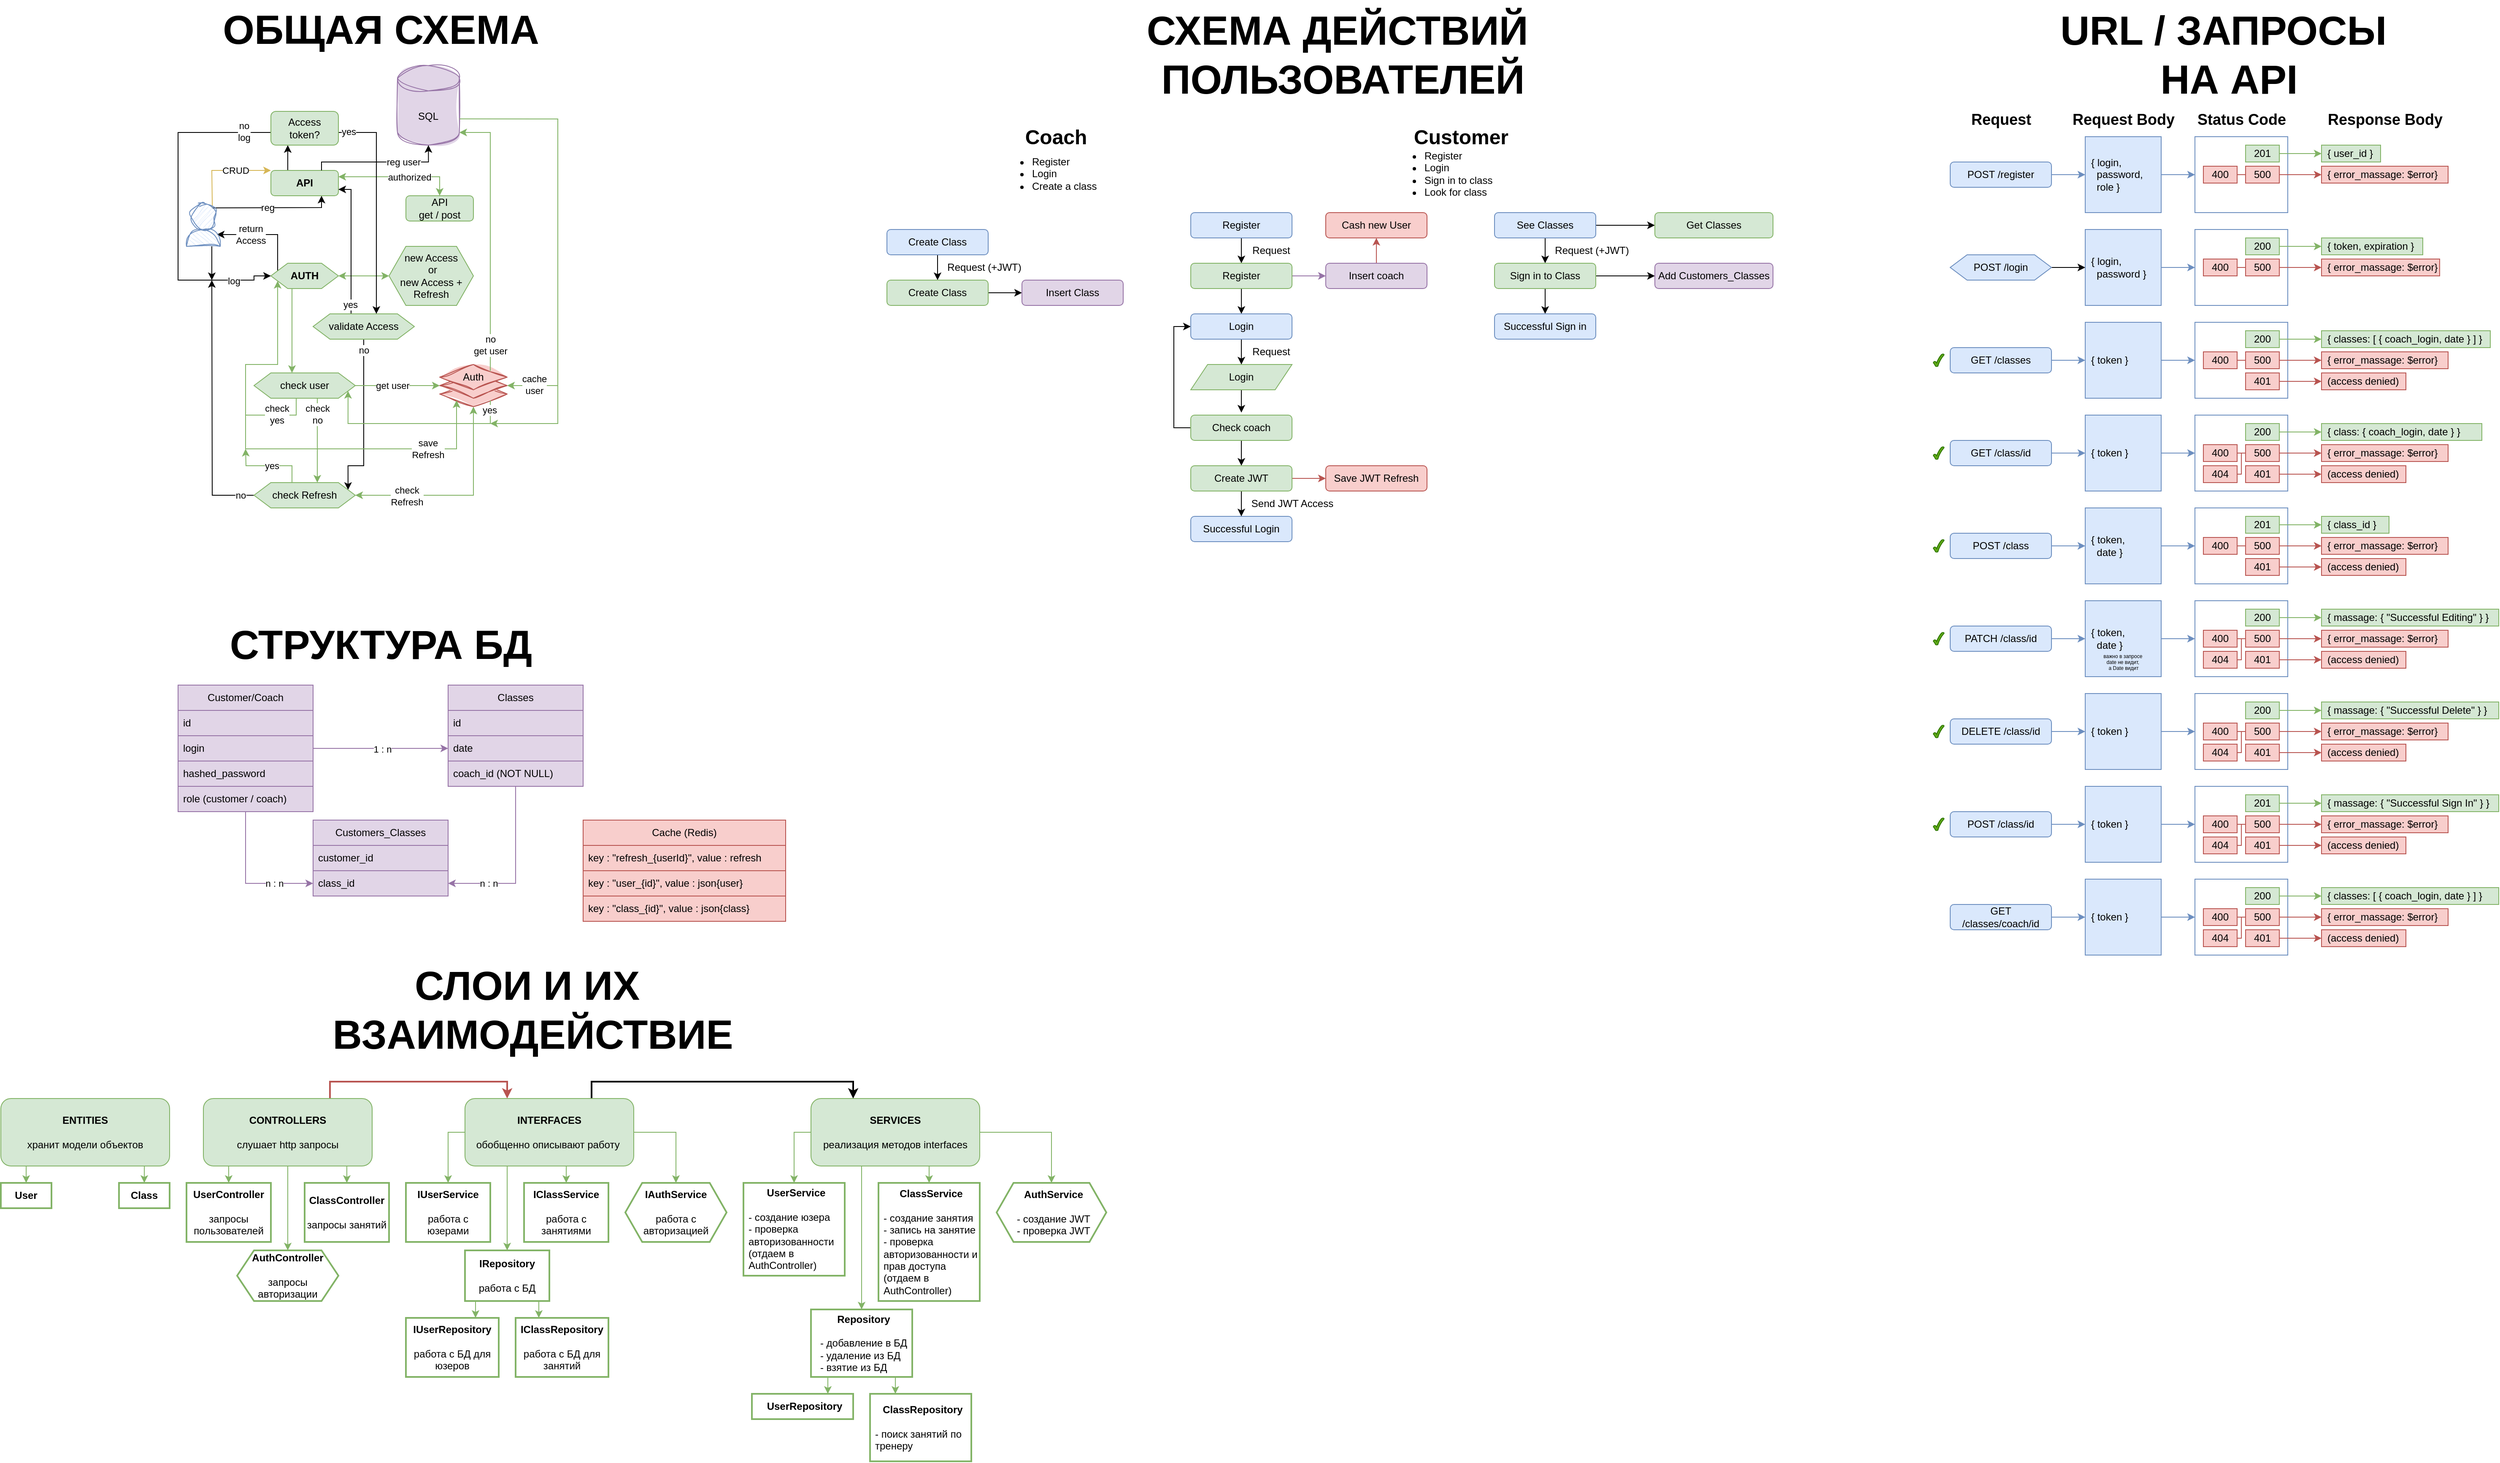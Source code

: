 <mxfile version="26.1.0">
  <diagram id="QqSGcwD3EwppDcbSqEcL" name="Страница — 1">
    <mxGraphModel dx="462" dy="276" grid="1" gridSize="10" guides="1" tooltips="1" connect="1" arrows="1" fold="1" page="1" pageScale="1" pageWidth="1600" pageHeight="900" math="0" shadow="0">
      <root>
        <mxCell id="0" />
        <mxCell id="1" parent="0" />
        <mxCell id="_OVO0EAtwN-kB3TEEVu9-15" value="" style="endArrow=classic;html=1;rounded=0;exitX=1;exitY=0;exitDx=0;exitDy=0;entryX=0;entryY=0;entryDx=0;entryDy=0;fillColor=#fff2cc;strokeColor=light-dark(#D6B656,#85267E);" parent="1" source="_OVO0EAtwN-kB3TEEVu9-2" target="_OVO0EAtwN-kB3TEEVu9-3" edge="1">
          <mxGeometry width="50" height="50" relative="1" as="geometry">
            <mxPoint x="401" y="274" as="sourcePoint" />
            <mxPoint x="470" y="253" as="targetPoint" />
            <Array as="points">
              <mxPoint x="400" y="230" />
            </Array>
          </mxGeometry>
        </mxCell>
        <mxCell id="_OVO0EAtwN-kB3TEEVu9-16" value="CRUD" style="edgeLabel;html=1;align=center;verticalAlign=middle;resizable=0;points=[];fontColor=light-dark(#000000,#85267E);" parent="_OVO0EAtwN-kB3TEEVu9-15" vertex="1" connectable="0">
          <mxGeometry x="-0.09" relative="1" as="geometry">
            <mxPoint x="20" as="offset" />
          </mxGeometry>
        </mxCell>
        <mxCell id="_OVO0EAtwN-kB3TEEVu9-7" value="" style="endArrow=classic;html=1;rounded=0;exitX=1;exitY=0;exitDx=0;exitDy=0;entryX=0.75;entryY=1;entryDx=0;entryDy=0;" parent="1" source="_OVO0EAtwN-kB3TEEVu9-2" target="_OVO0EAtwN-kB3TEEVu9-3" edge="1">
          <mxGeometry width="50" height="50" relative="1" as="geometry">
            <mxPoint x="430" y="310" as="sourcePoint" />
            <mxPoint x="480" y="260" as="targetPoint" />
            <Array as="points">
              <mxPoint x="530" y="274" />
            </Array>
          </mxGeometry>
        </mxCell>
        <mxCell id="_OVO0EAtwN-kB3TEEVu9-8" value="reg" style="edgeLabel;html=1;align=center;verticalAlign=middle;resizable=0;points=[];" parent="_OVO0EAtwN-kB3TEEVu9-7" vertex="1" connectable="0">
          <mxGeometry x="-0.09" relative="1" as="geometry">
            <mxPoint as="offset" />
          </mxGeometry>
        </mxCell>
        <mxCell id="_OVO0EAtwN-kB3TEEVu9-63" style="edgeStyle=orthogonalEdgeStyle;rounded=0;orthogonalLoop=1;jettySize=auto;html=1;exitX=0;exitY=0.25;exitDx=0;exitDy=0;entryX=0.7;entryY=0.9;entryDx=0;entryDy=0;entryPerimeter=0;" parent="1" source="_OVO0EAtwN-kB3TEEVu9-5" target="_OVO0EAtwN-kB3TEEVu9-1" edge="1">
          <mxGeometry relative="1" as="geometry">
            <Array as="points">
              <mxPoint x="478" y="306" />
            </Array>
          </mxGeometry>
        </mxCell>
        <mxCell id="_OVO0EAtwN-kB3TEEVu9-64" value="return&lt;div&gt;Access&lt;/div&gt;" style="edgeLabel;html=1;align=center;verticalAlign=middle;resizable=0;points=[];" parent="_OVO0EAtwN-kB3TEEVu9-63" vertex="1" connectable="0">
          <mxGeometry x="0.478" relative="1" as="geometry">
            <mxPoint x="10" as="offset" />
          </mxGeometry>
        </mxCell>
        <mxCell id="PbzPIz7vx1rTy5vpHCm5-157" value="" style="rounded=0;whiteSpace=wrap;html=1;fillColor=none;strokeColor=#6c8ebf;" parent="1" vertex="1">
          <mxGeometry x="2750" y="410" width="110" height="90" as="geometry" />
        </mxCell>
        <mxCell id="PbzPIz7vx1rTy5vpHCm5-155" value="" style="rounded=0;whiteSpace=wrap;html=1;fillColor=none;strokeColor=#6c8ebf;" parent="1" vertex="1">
          <mxGeometry x="2750" y="300" width="110" height="90" as="geometry" />
        </mxCell>
        <mxCell id="PbzPIz7vx1rTy5vpHCm5-153" value="" style="rounded=0;whiteSpace=wrap;html=1;fillColor=none;strokeColor=#6c8ebf;" parent="1" vertex="1">
          <mxGeometry x="2750" y="190" width="110" height="90" as="geometry" />
        </mxCell>
        <mxCell id="7MA-pVXD6d2Jdq8Mysn2-46" value="&lt;font style=&quot;font-size: 24px;&quot;&gt;&lt;b&gt;Customer&lt;/b&gt;&lt;/font&gt;" style="text;html=1;align=center;verticalAlign=middle;resizable=0;points=[];autosize=1;strokeColor=none;fillColor=none;" parent="1" vertex="1">
          <mxGeometry x="1810" y="171" width="140" height="40" as="geometry" />
        </mxCell>
        <mxCell id="7MA-pVXD6d2Jdq8Mysn2-47" value="&lt;font style=&quot;font-size: 24px;&quot;&gt;&lt;b&gt;Coach&lt;/b&gt;&lt;/font&gt;" style="text;html=1;align=center;verticalAlign=middle;resizable=0;points=[];autosize=1;strokeColor=none;fillColor=none;" parent="1" vertex="1">
          <mxGeometry x="1350" y="171" width="100" height="40" as="geometry" />
        </mxCell>
        <mxCell id="7MA-pVXD6d2Jdq8Mysn2-52" style="edgeStyle=orthogonalEdgeStyle;rounded=0;orthogonalLoop=1;jettySize=auto;html=1;entryX=0.5;entryY=0;entryDx=0;entryDy=0;" parent="1" source="7MA-pVXD6d2Jdq8Mysn2-48" target="7MA-pVXD6d2Jdq8Mysn2-51" edge="1">
          <mxGeometry relative="1" as="geometry" />
        </mxCell>
        <mxCell id="7MA-pVXD6d2Jdq8Mysn2-48" value="Create Class" style="rounded=1;whiteSpace=wrap;html=1;fillColor=#dae8fc;strokeColor=#6c8ebf;" parent="1" vertex="1">
          <mxGeometry x="1200" y="300" width="120" height="30" as="geometry" />
        </mxCell>
        <mxCell id="7MA-pVXD6d2Jdq8Mysn2-49" value="&lt;ul&gt;&lt;li&gt;Register&lt;/li&gt;&lt;li&gt;Login&lt;/li&gt;&lt;li&gt;Create a class&lt;/li&gt;&lt;/ul&gt;" style="text;html=1;align=left;verticalAlign=middle;resizable=0;points=[];autosize=1;strokeColor=none;fillColor=none;" parent="1" vertex="1">
          <mxGeometry x="1330" y="194" width="140" height="80" as="geometry" />
        </mxCell>
        <mxCell id="7MA-pVXD6d2Jdq8Mysn2-50" value="&lt;ul&gt;&lt;li&gt;Register&lt;/li&gt;&lt;li&gt;Login&lt;/li&gt;&lt;li&gt;Sign in to class&lt;/li&gt;&lt;li&gt;Look for class&lt;/li&gt;&lt;/ul&gt;" style="text;html=1;align=left;verticalAlign=middle;resizable=0;points=[];autosize=1;strokeColor=none;fillColor=none;" parent="1" vertex="1">
          <mxGeometry x="1795" y="184" width="140" height="100" as="geometry" />
        </mxCell>
        <mxCell id="7MA-pVXD6d2Jdq8Mysn2-54" style="edgeStyle=orthogonalEdgeStyle;rounded=0;orthogonalLoop=1;jettySize=auto;html=1;exitX=1;exitY=0.5;exitDx=0;exitDy=0;" parent="1" source="7MA-pVXD6d2Jdq8Mysn2-51" edge="1">
          <mxGeometry relative="1" as="geometry">
            <mxPoint x="1360" y="375" as="targetPoint" />
          </mxGeometry>
        </mxCell>
        <mxCell id="7MA-pVXD6d2Jdq8Mysn2-51" value="Create Class" style="rounded=1;whiteSpace=wrap;html=1;fillColor=#d5e8d4;strokeColor=#82b366;" parent="1" vertex="1">
          <mxGeometry x="1200" y="360" width="120" height="30" as="geometry" />
        </mxCell>
        <mxCell id="7MA-pVXD6d2Jdq8Mysn2-53" value="Request (+JWT)" style="text;html=1;align=center;verticalAlign=middle;resizable=0;points=[];autosize=1;strokeColor=none;fillColor=none;" parent="1" vertex="1">
          <mxGeometry x="1260" y="330" width="110" height="30" as="geometry" />
        </mxCell>
        <mxCell id="7MA-pVXD6d2Jdq8Mysn2-56" value="Insert Class" style="rounded=1;whiteSpace=wrap;html=1;fillColor=#e1d5e7;strokeColor=#9673a6;" parent="1" vertex="1">
          <mxGeometry x="1360" y="360" width="120" height="30" as="geometry" />
        </mxCell>
        <mxCell id="7MA-pVXD6d2Jdq8Mysn2-60" style="edgeStyle=orthogonalEdgeStyle;rounded=0;orthogonalLoop=1;jettySize=auto;html=1;entryX=0.5;entryY=0;entryDx=0;entryDy=0;" parent="1" source="7MA-pVXD6d2Jdq8Mysn2-58" target="4uziqdW15R3cJBYc0gQ9-6" edge="1">
          <mxGeometry relative="1" as="geometry">
            <mxPoint x="1620.04" y="336.0" as="targetPoint" />
          </mxGeometry>
        </mxCell>
        <mxCell id="7MA-pVXD6d2Jdq8Mysn2-58" value="Register" style="rounded=1;whiteSpace=wrap;html=1;fillColor=#dae8fc;strokeColor=#6c8ebf;" parent="1" vertex="1">
          <mxGeometry x="1560.04" y="280" width="120" height="30" as="geometry" />
        </mxCell>
        <mxCell id="4uziqdW15R3cJBYc0gQ9-4" style="edgeStyle=orthogonalEdgeStyle;rounded=0;orthogonalLoop=1;jettySize=auto;html=1;entryX=0.5;entryY=1;entryDx=0;entryDy=0;fillColor=#f8cecc;strokeColor=#b85450;" parent="1" source="7MA-pVXD6d2Jdq8Mysn2-63" target="4uziqdW15R3cJBYc0gQ9-3" edge="1">
          <mxGeometry relative="1" as="geometry" />
        </mxCell>
        <mxCell id="7MA-pVXD6d2Jdq8Mysn2-63" value="Insert coach" style="rounded=1;whiteSpace=wrap;html=1;fillColor=#e1d5e7;strokeColor=#9673a6;" parent="1" vertex="1">
          <mxGeometry x="1720" y="340" width="120" height="30" as="geometry" />
        </mxCell>
        <mxCell id="7MA-pVXD6d2Jdq8Mysn2-70" style="edgeStyle=orthogonalEdgeStyle;rounded=0;orthogonalLoop=1;jettySize=auto;html=1;entryX=0;entryY=0.5;entryDx=0;entryDy=0;fillColor=#e1d5e7;strokeColor=#9673a6;exitX=1;exitY=0.5;exitDx=0;exitDy=0;" parent="1" source="4uziqdW15R3cJBYc0gQ9-6" target="7MA-pVXD6d2Jdq8Mysn2-63" edge="1">
          <mxGeometry relative="1" as="geometry">
            <mxPoint x="1680.04" y="351" as="sourcePoint" />
            <Array as="points">
              <mxPoint x="1710" y="355" />
              <mxPoint x="1710" y="355" />
            </Array>
          </mxGeometry>
        </mxCell>
        <mxCell id="7MA-pVXD6d2Jdq8Mysn2-113" style="edgeStyle=orthogonalEdgeStyle;rounded=0;orthogonalLoop=1;jettySize=auto;html=1;entryX=0.5;entryY=0;entryDx=0;entryDy=0;exitX=0.5;exitY=1;exitDx=0;exitDy=0;" parent="1" source="4uziqdW15R3cJBYc0gQ9-6" target="7MA-pVXD6d2Jdq8Mysn2-112" edge="1">
          <mxGeometry relative="1" as="geometry">
            <mxPoint x="1620.04" y="366" as="sourcePoint" />
          </mxGeometry>
        </mxCell>
        <mxCell id="7MA-pVXD6d2Jdq8Mysn2-81" style="edgeStyle=orthogonalEdgeStyle;rounded=0;orthogonalLoop=1;jettySize=auto;html=1;entryX=0.5;entryY=0;entryDx=0;entryDy=0;" parent="1" source="7MA-pVXD6d2Jdq8Mysn2-75" edge="1">
          <mxGeometry relative="1" as="geometry">
            <mxPoint x="1620.04" y="517" as="targetPoint" />
          </mxGeometry>
        </mxCell>
        <mxCell id="7MA-pVXD6d2Jdq8Mysn2-75" value="Login" style="shape=parallelogram;perimeter=parallelogramPerimeter;whiteSpace=wrap;html=1;fixedSize=1;fillColor=#d5e8d4;strokeColor=#82b366;" parent="1" vertex="1">
          <mxGeometry x="1560.04" y="460" width="120" height="30" as="geometry" />
        </mxCell>
        <mxCell id="7MA-pVXD6d2Jdq8Mysn2-119" style="edgeStyle=orthogonalEdgeStyle;rounded=0;orthogonalLoop=1;jettySize=auto;html=1;entryX=0;entryY=0.5;entryDx=0;entryDy=0;exitX=0;exitY=0.5;exitDx=0;exitDy=0;" parent="1" source="7MA-pVXD6d2Jdq8Mysn2-82" target="7MA-pVXD6d2Jdq8Mysn2-112" edge="1">
          <mxGeometry relative="1" as="geometry">
            <Array as="points">
              <mxPoint x="1540" y="535" />
              <mxPoint x="1540" y="415" />
            </Array>
          </mxGeometry>
        </mxCell>
        <mxCell id="7MA-pVXD6d2Jdq8Mysn2-140" style="edgeStyle=orthogonalEdgeStyle;rounded=0;orthogonalLoop=1;jettySize=auto;html=1;entryX=0.5;entryY=0;entryDx=0;entryDy=0;" parent="1" source="7MA-pVXD6d2Jdq8Mysn2-82" target="7MA-pVXD6d2Jdq8Mysn2-138" edge="1">
          <mxGeometry relative="1" as="geometry" />
        </mxCell>
        <mxCell id="7MA-pVXD6d2Jdq8Mysn2-82" value="Check coach" style="rounded=1;whiteSpace=wrap;html=1;fillColor=#d5e8d4;strokeColor=#82b366;" parent="1" vertex="1">
          <mxGeometry x="1560.04" y="520" width="120" height="30" as="geometry" />
        </mxCell>
        <mxCell id="7MA-pVXD6d2Jdq8Mysn2-85" value="Successful&amp;nbsp;Login" style="rounded=1;whiteSpace=wrap;html=1;fillColor=#dae8fc;strokeColor=#6c8ebf;" parent="1" vertex="1">
          <mxGeometry x="1560.04" y="640" width="120" height="30" as="geometry" />
        </mxCell>
        <mxCell id="7MA-pVXD6d2Jdq8Mysn2-123" style="edgeStyle=orthogonalEdgeStyle;rounded=0;orthogonalLoop=1;jettySize=auto;html=1;entryX=0;entryY=0.5;entryDx=0;entryDy=0;" parent="1" source="7MA-pVXD6d2Jdq8Mysn2-106" target="7MA-pVXD6d2Jdq8Mysn2-122" edge="1">
          <mxGeometry relative="1" as="geometry" />
        </mxCell>
        <mxCell id="7MA-pVXD6d2Jdq8Mysn2-124" style="edgeStyle=orthogonalEdgeStyle;rounded=0;orthogonalLoop=1;jettySize=auto;html=1;" parent="1" source="7MA-pVXD6d2Jdq8Mysn2-106" edge="1">
          <mxGeometry relative="1" as="geometry">
            <mxPoint x="1980" y="340.0" as="targetPoint" />
          </mxGeometry>
        </mxCell>
        <mxCell id="7MA-pVXD6d2Jdq8Mysn2-106" value="See Classes" style="rounded=1;whiteSpace=wrap;html=1;fillColor=#dae8fc;strokeColor=#6c8ebf;" parent="1" vertex="1">
          <mxGeometry x="1920" y="280" width="120" height="30" as="geometry" />
        </mxCell>
        <mxCell id="7MA-pVXD6d2Jdq8Mysn2-114" style="edgeStyle=orthogonalEdgeStyle;rounded=0;orthogonalLoop=1;jettySize=auto;html=1;entryX=0.5;entryY=0;entryDx=0;entryDy=0;" parent="1" source="7MA-pVXD6d2Jdq8Mysn2-112" target="7MA-pVXD6d2Jdq8Mysn2-75" edge="1">
          <mxGeometry relative="1" as="geometry" />
        </mxCell>
        <mxCell id="7MA-pVXD6d2Jdq8Mysn2-112" value="Login" style="rounded=1;whiteSpace=wrap;html=1;fillColor=#dae8fc;strokeColor=#6c8ebf;" parent="1" vertex="1">
          <mxGeometry x="1560.04" y="400" width="120" height="30" as="geometry" />
        </mxCell>
        <mxCell id="7MA-pVXD6d2Jdq8Mysn2-122" value="Get&amp;nbsp;&lt;span style=&quot;background-color: transparent; color: light-dark(rgb(0, 0, 0), rgb(255, 255, 255));&quot;&gt;Classes&lt;/span&gt;" style="rounded=1;whiteSpace=wrap;html=1;fillColor=#d5e8d4;strokeColor=#82b366;" parent="1" vertex="1">
          <mxGeometry x="2110" y="280" width="140" height="30" as="geometry" />
        </mxCell>
        <mxCell id="7MA-pVXD6d2Jdq8Mysn2-125" style="edgeStyle=orthogonalEdgeStyle;rounded=0;orthogonalLoop=1;jettySize=auto;html=1;" parent="1" source="7MA-pVXD6d2Jdq8Mysn2-126" edge="1">
          <mxGeometry relative="1" as="geometry">
            <mxPoint x="1980" y="400.0" as="targetPoint" />
          </mxGeometry>
        </mxCell>
        <mxCell id="7MA-pVXD6d2Jdq8Mysn2-150" style="edgeStyle=orthogonalEdgeStyle;rounded=0;orthogonalLoop=1;jettySize=auto;html=1;entryX=0;entryY=0.5;entryDx=0;entryDy=0;" parent="1" source="7MA-pVXD6d2Jdq8Mysn2-126" target="7MA-pVXD6d2Jdq8Mysn2-149" edge="1">
          <mxGeometry relative="1" as="geometry" />
        </mxCell>
        <mxCell id="7MA-pVXD6d2Jdq8Mysn2-126" value="Sign in to Class" style="rounded=1;whiteSpace=wrap;html=1;fillColor=#d5e8d4;strokeColor=#82b366;" parent="1" vertex="1">
          <mxGeometry x="1920" y="340" width="120" height="30" as="geometry" />
        </mxCell>
        <mxCell id="7MA-pVXD6d2Jdq8Mysn2-127" value="Request" style="text;html=1;align=center;verticalAlign=middle;resizable=0;points=[];autosize=1;strokeColor=none;fillColor=none;" parent="1" vertex="1">
          <mxGeometry x="1620.04" y="310" width="70" height="30" as="geometry" />
        </mxCell>
        <mxCell id="7MA-pVXD6d2Jdq8Mysn2-128" value="Request" style="text;html=1;align=center;verticalAlign=middle;resizable=0;points=[];autosize=1;strokeColor=none;fillColor=none;" parent="1" vertex="1">
          <mxGeometry x="1620.04" y="430" width="70" height="30" as="geometry" />
        </mxCell>
        <mxCell id="7MA-pVXD6d2Jdq8Mysn2-137" style="edgeStyle=orthogonalEdgeStyle;rounded=0;orthogonalLoop=1;jettySize=auto;html=1;entryX=0;entryY=0.5;entryDx=0;entryDy=0;fillColor=#f8cecc;strokeColor=#b85450;" parent="1" source="7MA-pVXD6d2Jdq8Mysn2-138" target="7MA-pVXD6d2Jdq8Mysn2-148" edge="1">
          <mxGeometry relative="1" as="geometry">
            <mxPoint x="1750.04" y="592" as="targetPoint" />
          </mxGeometry>
        </mxCell>
        <mxCell id="7MA-pVXD6d2Jdq8Mysn2-141" style="edgeStyle=orthogonalEdgeStyle;rounded=0;orthogonalLoop=1;jettySize=auto;html=1;" parent="1" source="7MA-pVXD6d2Jdq8Mysn2-138" target="7MA-pVXD6d2Jdq8Mysn2-85" edge="1">
          <mxGeometry relative="1" as="geometry" />
        </mxCell>
        <mxCell id="7MA-pVXD6d2Jdq8Mysn2-138" value="Create JWT" style="rounded=1;whiteSpace=wrap;html=1;fillColor=#d5e8d4;strokeColor=#82b366;" parent="1" vertex="1">
          <mxGeometry x="1560.04" y="580" width="120" height="30" as="geometry" />
        </mxCell>
        <mxCell id="7MA-pVXD6d2Jdq8Mysn2-142" value="Send JWT Access" style="text;html=1;align=center;verticalAlign=middle;resizable=0;points=[];autosize=1;strokeColor=none;fillColor=none;" parent="1" vertex="1">
          <mxGeometry x="1620.04" y="610" width="120" height="30" as="geometry" />
        </mxCell>
        <mxCell id="7MA-pVXD6d2Jdq8Mysn2-144" value="Request (+JWT)" style="text;html=1;align=center;verticalAlign=middle;resizable=0;points=[];autosize=1;strokeColor=none;fillColor=none;" parent="1" vertex="1">
          <mxGeometry x="1980" y="310" width="110" height="30" as="geometry" />
        </mxCell>
        <mxCell id="7MA-pVXD6d2Jdq8Mysn2-148" value="Save JWT Refresh" style="rounded=1;whiteSpace=wrap;html=1;fillColor=#f8cecc;strokeColor=#b85450;" parent="1" vertex="1">
          <mxGeometry x="1720" y="580" width="120" height="30" as="geometry" />
        </mxCell>
        <mxCell id="7MA-pVXD6d2Jdq8Mysn2-149" value="Add Customers_Classes" style="rounded=1;whiteSpace=wrap;html=1;fillColor=#e1d5e7;strokeColor=#9673a6;" parent="1" vertex="1">
          <mxGeometry x="2110" y="340" width="140" height="30" as="geometry" />
        </mxCell>
        <mxCell id="7MA-pVXD6d2Jdq8Mysn2-151" value="Successful Sign in" style="rounded=1;whiteSpace=wrap;html=1;fillColor=#dae8fc;strokeColor=#6c8ebf;" parent="1" vertex="1">
          <mxGeometry x="1920" y="400" width="120" height="30" as="geometry" />
        </mxCell>
        <mxCell id="oFtUTwybxKmxd98_iOsR-5" style="edgeStyle=orthogonalEdgeStyle;rounded=0;orthogonalLoop=1;jettySize=auto;html=1;entryX=0;entryY=0.5;entryDx=0;entryDy=0;fillColor=#e1d5e7;strokeColor=#9673a6;" parent="1" source="7MA-pVXD6d2Jdq8Mysn2-163" target="PbzPIz7vx1rTy5vpHCm5-14" edge="1">
          <mxGeometry relative="1" as="geometry" />
        </mxCell>
        <mxCell id="oFtUTwybxKmxd98_iOsR-14" value="n : n" style="edgeLabel;html=1;align=center;verticalAlign=middle;resizable=0;points=[];" parent="oFtUTwybxKmxd98_iOsR-5" vertex="1" connectable="0">
          <mxGeometry x="0.402" y="1" relative="1" as="geometry">
            <mxPoint x="3" y="1" as="offset" />
          </mxGeometry>
        </mxCell>
        <mxCell id="oFtUTwybxKmxd98_iOsR-12" style="edgeStyle=orthogonalEdgeStyle;rounded=0;orthogonalLoop=1;jettySize=auto;html=1;entryX=0;entryY=0.5;entryDx=0;entryDy=0;fillColor=#e1d5e7;strokeColor=#9673a6;" parent="1" source="7MA-pVXD6d2Jdq8Mysn2-163" target="7MA-pVXD6d2Jdq8Mysn2-172" edge="1">
          <mxGeometry relative="1" as="geometry" />
        </mxCell>
        <mxCell id="oFtUTwybxKmxd98_iOsR-15" value="1 : n" style="edgeLabel;html=1;align=center;verticalAlign=middle;resizable=0;points=[];" parent="oFtUTwybxKmxd98_iOsR-12" vertex="1" connectable="0">
          <mxGeometry x="-0.025" y="-1" relative="1" as="geometry">
            <mxPoint x="4" as="offset" />
          </mxGeometry>
        </mxCell>
        <mxCell id="7MA-pVXD6d2Jdq8Mysn2-163" value="Customer/Coach" style="swimlane;fontStyle=0;childLayout=stackLayout;horizontal=1;startSize=30;horizontalStack=0;resizeParent=1;resizeParentMax=0;resizeLast=0;collapsible=1;marginBottom=0;whiteSpace=wrap;html=1;fillColor=#e1d5e7;strokeColor=#9673a6;swimlaneFillColor=#D4E1F5;rounded=0;" parent="1" vertex="1">
          <mxGeometry x="360" y="840" width="160" height="150" as="geometry">
            <mxRectangle x="80" y="1200" width="60" height="30" as="alternateBounds" />
          </mxGeometry>
        </mxCell>
        <mxCell id="7MA-pVXD6d2Jdq8Mysn2-164" value="id" style="text;strokeColor=#9673a6;fillColor=#e1d5e7;align=left;verticalAlign=middle;spacingLeft=4;spacingRight=4;overflow=hidden;points=[[0,0.5],[1,0.5]];portConstraint=eastwest;rotatable=0;whiteSpace=wrap;html=1;" parent="7MA-pVXD6d2Jdq8Mysn2-163" vertex="1">
          <mxGeometry y="30" width="160" height="30" as="geometry" />
        </mxCell>
        <mxCell id="7MA-pVXD6d2Jdq8Mysn2-165" value="login" style="text;strokeColor=#9673a6;fillColor=#e1d5e7;align=left;verticalAlign=middle;spacingLeft=4;spacingRight=4;overflow=hidden;points=[[0,0.5],[1,0.5]];portConstraint=eastwest;rotatable=0;whiteSpace=wrap;html=1;" parent="7MA-pVXD6d2Jdq8Mysn2-163" vertex="1">
          <mxGeometry y="60" width="160" height="30" as="geometry" />
        </mxCell>
        <mxCell id="7MA-pVXD6d2Jdq8Mysn2-166" value="hashed_password" style="text;strokeColor=#9673a6;fillColor=#e1d5e7;align=left;verticalAlign=middle;spacingLeft=4;spacingRight=4;overflow=hidden;points=[[0,0.5],[1,0.5]];portConstraint=eastwest;rotatable=0;whiteSpace=wrap;html=1;rounded=0;" parent="7MA-pVXD6d2Jdq8Mysn2-163" vertex="1">
          <mxGeometry y="90" width="160" height="30" as="geometry" />
        </mxCell>
        <mxCell id="oFtUTwybxKmxd98_iOsR-3" value="role (customer / coach)" style="text;strokeColor=#9673a6;fillColor=#e1d5e7;align=left;verticalAlign=middle;spacingLeft=4;spacingRight=4;overflow=hidden;points=[[0,0.5],[1,0.5]];portConstraint=eastwest;rotatable=0;whiteSpace=wrap;html=1;" parent="7MA-pVXD6d2Jdq8Mysn2-163" vertex="1">
          <mxGeometry y="120" width="160" height="30" as="geometry" />
        </mxCell>
        <mxCell id="oFtUTwybxKmxd98_iOsR-6" style="edgeStyle=orthogonalEdgeStyle;rounded=0;orthogonalLoop=1;jettySize=auto;html=1;entryX=1;entryY=0.5;entryDx=0;entryDy=0;fillColor=#e1d5e7;strokeColor=#9673a6;" parent="1" source="7MA-pVXD6d2Jdq8Mysn2-168" target="PbzPIz7vx1rTy5vpHCm5-14" edge="1">
          <mxGeometry relative="1" as="geometry" />
        </mxCell>
        <mxCell id="oFtUTwybxKmxd98_iOsR-13" value="n : n" style="edgeLabel;html=1;align=center;verticalAlign=middle;resizable=0;points=[];" parent="oFtUTwybxKmxd98_iOsR-6" vertex="1" connectable="0">
          <mxGeometry x="0.273" y="-1" relative="1" as="geometry">
            <mxPoint x="-23" y="1" as="offset" />
          </mxGeometry>
        </mxCell>
        <mxCell id="7MA-pVXD6d2Jdq8Mysn2-168" value="Classes" style="swimlane;fontStyle=0;childLayout=stackLayout;horizontal=1;startSize=30;horizontalStack=0;resizeParent=1;resizeParentMax=0;resizeLast=0;collapsible=1;marginBottom=0;whiteSpace=wrap;html=1;fillColor=#e1d5e7;strokeColor=#9673a6;swimlaneFillColor=#D4E1F5;rounded=0;" parent="1" vertex="1">
          <mxGeometry x="680" y="840" width="160" height="120" as="geometry">
            <mxRectangle x="80" y="1200" width="60" height="30" as="alternateBounds" />
          </mxGeometry>
        </mxCell>
        <mxCell id="7MA-pVXD6d2Jdq8Mysn2-169" value="id" style="text;strokeColor=#9673a6;fillColor=#e1d5e7;align=left;verticalAlign=middle;spacingLeft=4;spacingRight=4;overflow=hidden;points=[[0,0.5],[1,0.5]];portConstraint=eastwest;rotatable=0;whiteSpace=wrap;html=1;" parent="7MA-pVXD6d2Jdq8Mysn2-168" vertex="1">
          <mxGeometry y="30" width="160" height="30" as="geometry" />
        </mxCell>
        <mxCell id="7MA-pVXD6d2Jdq8Mysn2-172" value="date" style="text;strokeColor=#9673a6;fillColor=#e1d5e7;align=left;verticalAlign=middle;spacingLeft=4;spacingRight=4;overflow=hidden;points=[[0,0.5],[1,0.5]];portConstraint=eastwest;rotatable=0;whiteSpace=wrap;html=1;" parent="7MA-pVXD6d2Jdq8Mysn2-168" vertex="1">
          <mxGeometry y="60" width="160" height="30" as="geometry" />
        </mxCell>
        <mxCell id="7MA-pVXD6d2Jdq8Mysn2-170" value="coach_id (NOT NULL)" style="text;align=left;verticalAlign=middle;spacingLeft=4;spacingRight=4;overflow=hidden;points=[[0,0.5],[1,0.5]];portConstraint=eastwest;rotatable=0;whiteSpace=wrap;html=1;strokeWidth=1;fontStyle=0;labelBackgroundColor=none;fillStyle=auto;fillColor=#e1d5e7;strokeColor=light-dark(#9673A6,#FFFFFF);rounded=0;glass=0;shadow=0;" parent="7MA-pVXD6d2Jdq8Mysn2-168" vertex="1">
          <mxGeometry y="90" width="160" height="30" as="geometry" />
        </mxCell>
        <mxCell id="PbzPIz7vx1rTy5vpHCm5-12" value="Customers_Classes" style="swimlane;fontStyle=0;childLayout=stackLayout;horizontal=1;startSize=30;horizontalStack=0;resizeParent=1;resizeParentMax=0;resizeLast=0;collapsible=1;marginBottom=0;whiteSpace=wrap;html=1;fillColor=#e1d5e7;strokeColor=light-dark(#9673A6,#FFFFFF);swimlaneFillColor=#D4E1F5;rounded=0;" parent="1" vertex="1">
          <mxGeometry x="520" y="1000" width="160" height="90" as="geometry">
            <mxRectangle x="400" y="550" width="60" height="30" as="alternateBounds" />
          </mxGeometry>
        </mxCell>
        <mxCell id="PbzPIz7vx1rTy5vpHCm5-13" value="customer_id" style="text;strokeColor=light-dark(#9673A6,#FFFFFF);fillColor=#e1d5e7;align=left;verticalAlign=middle;spacingLeft=4;spacingRight=4;overflow=hidden;points=[[0,0.5],[1,0.5]];portConstraint=eastwest;rotatable=0;whiteSpace=wrap;html=1;" parent="PbzPIz7vx1rTy5vpHCm5-12" vertex="1">
          <mxGeometry y="30" width="160" height="30" as="geometry" />
        </mxCell>
        <mxCell id="PbzPIz7vx1rTy5vpHCm5-14" value="class_id" style="text;strokeColor=light-dark(#9673A6,#FFFFFF);fillColor=#e1d5e7;align=left;verticalAlign=middle;spacingLeft=4;spacingRight=4;overflow=hidden;points=[[0,0.5],[1,0.5]];portConstraint=eastwest;rotatable=0;whiteSpace=wrap;html=1;" parent="PbzPIz7vx1rTy5vpHCm5-12" vertex="1">
          <mxGeometry y="60" width="160" height="30" as="geometry" />
        </mxCell>
        <mxCell id="PbzPIz7vx1rTy5vpHCm5-23" value="&lt;font style=&quot;font-size: 48px;&quot;&gt;ОБЩАЯ СХЕМА&lt;/font&gt;" style="text;html=1;align=center;verticalAlign=middle;resizable=0;points=[];autosize=1;strokeColor=none;fillColor=none;labelBackgroundColor=none;labelBorderColor=none;textShadow=0;fontStyle=1;horizontal=1;" parent="1" vertex="1">
          <mxGeometry x="405" y="28" width="390" height="70" as="geometry" />
        </mxCell>
        <mxCell id="PbzPIz7vx1rTy5vpHCm5-24" value="&lt;font style=&quot;font-size: 48px;&quot;&gt;СХЕМА ДЕЙСТВИЙ&amp;nbsp;&lt;/font&gt;&lt;div&gt;&lt;font style=&quot;font-size: 48px;&quot;&gt;ПОЛЬЗОВАТЕЛЕЙ&lt;/font&gt;&lt;/div&gt;" style="text;html=1;align=center;verticalAlign=middle;resizable=0;points=[];autosize=1;strokeColor=none;fillColor=none;labelBackgroundColor=none;labelBorderColor=none;textShadow=0;fontStyle=1;horizontal=1;" parent="1" vertex="1">
          <mxGeometry x="1500" y="28" width="480" height="130" as="geometry" />
        </mxCell>
        <mxCell id="PbzPIz7vx1rTy5vpHCm5-28" value="&lt;br&gt;&lt;div&gt;&lt;span style=&quot;font-size: 48px;&quot;&gt;СТРУКТУРА БД&lt;/span&gt;&lt;/div&gt;" style="text;html=1;align=center;verticalAlign=middle;resizable=0;points=[];autosize=1;strokeColor=none;fillColor=none;labelBackgroundColor=none;labelBorderColor=none;textShadow=0;fontStyle=1;horizontal=1;" parent="1" vertex="1">
          <mxGeometry x="415" y="740" width="370" height="90" as="geometry" />
        </mxCell>
        <mxCell id="PbzPIz7vx1rTy5vpHCm5-29" value="&lt;span style=&quot;font-size: 48px;&quot;&gt;URL / ЗАПРОСЫ&amp;nbsp;&lt;/span&gt;&lt;div&gt;&lt;span style=&quot;font-size: 48px;&quot;&gt;НА API&lt;/span&gt;&lt;/div&gt;" style="text;html=1;align=center;verticalAlign=middle;resizable=0;points=[];autosize=1;strokeColor=none;fillColor=none;labelBackgroundColor=none;labelBorderColor=none;textShadow=0;fontStyle=1;horizontal=1;" parent="1" vertex="1">
          <mxGeometry x="2585" y="28" width="410" height="130" as="geometry" />
        </mxCell>
        <mxCell id="PbzPIz7vx1rTy5vpHCm5-44" value="Status Code" style="text;html=1;align=center;verticalAlign=middle;resizable=0;points=[];autosize=1;strokeColor=none;fillColor=none;fontStyle=1;fontSize=18;" parent="1" vertex="1">
          <mxGeometry x="2745" y="150" width="120" height="40" as="geometry" />
        </mxCell>
        <mxCell id="PbzPIz7vx1rTy5vpHCm5-45" value="Request Body" style="text;html=1;align=center;verticalAlign=middle;resizable=0;points=[];autosize=1;strokeColor=none;fillColor=none;fontSize=18;fontStyle=1" parent="1" vertex="1">
          <mxGeometry x="2595" y="150" width="140" height="40" as="geometry" />
        </mxCell>
        <mxCell id="PbzPIz7vx1rTy5vpHCm5-47" value="Response Body" style="text;html=1;align=center;verticalAlign=middle;resizable=0;points=[];autosize=1;strokeColor=none;fillColor=none;horizontal=1;fontStyle=1;fontSize=18;" parent="1" vertex="1">
          <mxGeometry x="2900" y="150" width="150" height="40" as="geometry" />
        </mxCell>
        <mxCell id="PbzPIz7vx1rTy5vpHCm5-154" style="edgeStyle=orthogonalEdgeStyle;rounded=0;orthogonalLoop=1;jettySize=auto;html=1;entryX=0;entryY=0.5;entryDx=0;entryDy=0;fillColor=#dae8fc;strokeColor=#6c8ebf;" parent="1" source="PbzPIz7vx1rTy5vpHCm5-48" target="PbzPIz7vx1rTy5vpHCm5-153" edge="1">
          <mxGeometry relative="1" as="geometry" />
        </mxCell>
        <mxCell id="PbzPIz7vx1rTy5vpHCm5-48" value="&lt;div style=&quot;&quot;&gt;&lt;span style=&quot;background-color: transparent; color: light-dark(rgb(0, 0, 0), rgb(255, 255, 255));&quot;&gt;{ login,&lt;/span&gt;&lt;/div&gt;&lt;span style=&quot;background-color: transparent; color: light-dark(rgb(0, 0, 0), rgb(255, 255, 255));&quot;&gt;&amp;nbsp; password,&lt;/span&gt;&lt;br&gt;&lt;span style=&quot;background-color: transparent; color: light-dark(rgb(0, 0, 0), rgb(255, 255, 255));&quot;&gt;&amp;nbsp; role&amp;nbsp;&lt;/span&gt;&lt;span style=&quot;background-color: transparent; color: light-dark(rgb(0, 0, 0), rgb(255, 255, 255));&quot;&gt;}&lt;/span&gt;" style="rounded=0;whiteSpace=wrap;html=1;align=left;fillColor=#dae8fc;strokeColor=#6c8ebf;spacingLeft=5;" parent="1" vertex="1">
          <mxGeometry x="2620" y="190" width="90" height="90" as="geometry" />
        </mxCell>
        <mxCell id="PbzPIz7vx1rTy5vpHCm5-161" style="edgeStyle=orthogonalEdgeStyle;rounded=0;orthogonalLoop=1;jettySize=auto;html=1;entryX=0;entryY=0.5;entryDx=0;entryDy=0;fillColor=#f8cecc;strokeColor=#b85450;" parent="1" source="PbzPIz7vx1rTy5vpHCm5-51" target="PbzPIz7vx1rTy5vpHCm5-64" edge="1">
          <mxGeometry relative="1" as="geometry" />
        </mxCell>
        <mxCell id="PbzPIz7vx1rTy5vpHCm5-51" value="500" style="text;strokeColor=#b85450;fillColor=#f8cecc;align=center;verticalAlign=middle;spacingLeft=4;spacingRight=4;overflow=hidden;points=[[0,0.5],[1,0.5]];portConstraint=eastwest;rotatable=0;whiteSpace=wrap;html=1;" parent="1" vertex="1">
          <mxGeometry x="2810" y="225" width="40" height="20" as="geometry" />
        </mxCell>
        <mxCell id="PbzPIz7vx1rTy5vpHCm5-52" value="400" style="text;strokeColor=#b85450;fillColor=#f8cecc;align=center;verticalAlign=middle;spacingLeft=4;spacingRight=4;overflow=hidden;points=[[0,0.5],[1,0.5]];portConstraint=eastwest;rotatable=0;whiteSpace=wrap;html=1;" parent="1" vertex="1">
          <mxGeometry x="2760" y="225" width="40" height="20" as="geometry" />
        </mxCell>
        <mxCell id="PbzPIz7vx1rTy5vpHCm5-66" style="edgeStyle=orthogonalEdgeStyle;rounded=0;orthogonalLoop=1;jettySize=auto;html=1;entryX=0;entryY=0.5;entryDx=0;entryDy=0;fillColor=#d5e8d4;strokeColor=#82b366;" parent="1" source="PbzPIz7vx1rTy5vpHCm5-49" target="PbzPIz7vx1rTy5vpHCm5-63" edge="1">
          <mxGeometry relative="1" as="geometry" />
        </mxCell>
        <mxCell id="PbzPIz7vx1rTy5vpHCm5-49" value="201" style="text;strokeColor=#82b366;fillColor=#d5e8d4;align=center;verticalAlign=middle;spacingLeft=4;spacingRight=4;overflow=hidden;points=[[0,0.5],[1,0.5]];portConstraint=eastwest;rotatable=0;whiteSpace=wrap;html=1;" parent="1" vertex="1">
          <mxGeometry x="2810" y="200" width="40" height="20" as="geometry" />
        </mxCell>
        <mxCell id="PbzPIz7vx1rTy5vpHCm5-63" value="{ user_id }" style="rounded=0;whiteSpace=wrap;html=1;fillColor=#d5e8d4;strokeColor=#82b366;align=left;verticalAlign=middle;spacingLeft=5;" parent="1" vertex="1">
          <mxGeometry x="2900" y="200" width="70" height="20" as="geometry" />
        </mxCell>
        <mxCell id="PbzPIz7vx1rTy5vpHCm5-64" value="{ error_massage: $error}" style="rounded=0;whiteSpace=wrap;html=1;fillColor=#f8cecc;strokeColor=#b85450;align=left;spacingLeft=5;" parent="1" vertex="1">
          <mxGeometry x="2900" y="225" width="150" height="20" as="geometry" />
        </mxCell>
        <mxCell id="PbzPIz7vx1rTy5vpHCm5-156" style="edgeStyle=orthogonalEdgeStyle;rounded=0;orthogonalLoop=1;jettySize=auto;html=1;entryX=0;entryY=0.5;entryDx=0;entryDy=0;fillColor=#dae8fc;strokeColor=#6c8ebf;" parent="1" source="PbzPIz7vx1rTy5vpHCm5-75" target="PbzPIz7vx1rTy5vpHCm5-155" edge="1">
          <mxGeometry relative="1" as="geometry" />
        </mxCell>
        <mxCell id="PbzPIz7vx1rTy5vpHCm5-75" value="&lt;div style=&quot;&quot;&gt;&lt;span style=&quot;background-color: transparent; color: light-dark(rgb(0, 0, 0), rgb(255, 255, 255));&quot;&gt;{ login,&lt;/span&gt;&lt;/div&gt;&lt;span style=&quot;background-color: transparent; color: light-dark(rgb(0, 0, 0), rgb(255, 255, 255));&quot;&gt;&amp;nbsp; password&lt;/span&gt;&lt;span style=&quot;background-color: transparent; color: light-dark(rgb(0, 0, 0), rgb(255, 255, 255));&quot;&gt;&amp;nbsp;&lt;/span&gt;&lt;span style=&quot;background-color: transparent; color: light-dark(rgb(0, 0, 0), rgb(255, 255, 255));&quot;&gt;}&lt;/span&gt;" style="rounded=0;whiteSpace=wrap;html=1;align=left;fillColor=#dae8fc;strokeColor=#6c8ebf;spacingLeft=5;" parent="1" vertex="1">
          <mxGeometry x="2620" y="300" width="90" height="90" as="geometry" />
        </mxCell>
        <mxCell id="PbzPIz7vx1rTy5vpHCm5-162" style="edgeStyle=orthogonalEdgeStyle;rounded=0;orthogonalLoop=1;jettySize=auto;html=1;entryX=0;entryY=0.5;entryDx=0;entryDy=0;fillColor=#f8cecc;strokeColor=#b85450;" parent="1" source="PbzPIz7vx1rTy5vpHCm5-77" target="PbzPIz7vx1rTy5vpHCm5-82" edge="1">
          <mxGeometry relative="1" as="geometry" />
        </mxCell>
        <mxCell id="PbzPIz7vx1rTy5vpHCm5-77" value="500" style="text;strokeColor=#b85450;fillColor=#f8cecc;align=center;verticalAlign=middle;spacingLeft=4;spacingRight=4;overflow=hidden;points=[[0,0.5],[1,0.5]];portConstraint=eastwest;rotatable=0;whiteSpace=wrap;html=1;" parent="1" vertex="1">
          <mxGeometry x="2810" y="335" width="40" height="20" as="geometry" />
        </mxCell>
        <mxCell id="PbzPIz7vx1rTy5vpHCm5-78" value="400" style="text;strokeColor=#b85450;fillColor=#f8cecc;align=center;verticalAlign=middle;spacingLeft=4;spacingRight=4;overflow=hidden;points=[[0,0.5],[1,0.5]];portConstraint=eastwest;rotatable=0;whiteSpace=wrap;html=1;" parent="1" vertex="1">
          <mxGeometry x="2760" y="335" width="40" height="20" as="geometry" />
        </mxCell>
        <mxCell id="PbzPIz7vx1rTy5vpHCm5-79" style="edgeStyle=orthogonalEdgeStyle;rounded=0;orthogonalLoop=1;jettySize=auto;html=1;entryX=0;entryY=0.5;entryDx=0;entryDy=0;fillColor=#d5e8d4;strokeColor=#82b366;" parent="1" source="PbzPIz7vx1rTy5vpHCm5-80" target="PbzPIz7vx1rTy5vpHCm5-81" edge="1">
          <mxGeometry relative="1" as="geometry" />
        </mxCell>
        <mxCell id="PbzPIz7vx1rTy5vpHCm5-80" value="200" style="text;strokeColor=#82b366;fillColor=#d5e8d4;align=center;verticalAlign=middle;spacingLeft=4;spacingRight=4;overflow=hidden;points=[[0,0.5],[1,0.5]];portConstraint=eastwest;rotatable=0;whiteSpace=wrap;html=1;" parent="1" vertex="1">
          <mxGeometry x="2810" y="310" width="40" height="20" as="geometry" />
        </mxCell>
        <mxCell id="PbzPIz7vx1rTy5vpHCm5-81" value="{ token, expiration&amp;nbsp;}" style="rounded=0;whiteSpace=wrap;html=1;fillColor=#d5e8d4;strokeColor=#82b366;align=left;verticalAlign=middle;spacingLeft=5;" parent="1" vertex="1">
          <mxGeometry x="2900" y="310" width="120" height="20" as="geometry" />
        </mxCell>
        <mxCell id="PbzPIz7vx1rTy5vpHCm5-82" value="{ error_massage: $error}" style="rounded=0;whiteSpace=wrap;html=1;fillColor=#f8cecc;strokeColor=#b85450;align=left;spacingLeft=5;" parent="1" vertex="1">
          <mxGeometry x="2900" y="335" width="140" height="20" as="geometry" />
        </mxCell>
        <mxCell id="PbzPIz7vx1rTy5vpHCm5-89" style="edgeStyle=orthogonalEdgeStyle;rounded=0;orthogonalLoop=1;jettySize=auto;html=1;entryX=0;entryY=0.5;entryDx=0;entryDy=0;fillColor=#f8cecc;strokeColor=#b85450;" parent="1" source="PbzPIz7vx1rTy5vpHCm5-101" target="PbzPIz7vx1rTy5vpHCm5-102" edge="1">
          <mxGeometry relative="1" as="geometry" />
        </mxCell>
        <mxCell id="PbzPIz7vx1rTy5vpHCm5-164" style="edgeStyle=orthogonalEdgeStyle;rounded=0;orthogonalLoop=1;jettySize=auto;html=1;entryX=0;entryY=0.5;entryDx=0;entryDy=0;fillColor=#f8cecc;strokeColor=#b85450;" parent="1" source="PbzPIz7vx1rTy5vpHCm5-99" target="PbzPIz7vx1rTy5vpHCm5-103" edge="1">
          <mxGeometry relative="1" as="geometry" />
        </mxCell>
        <mxCell id="PbzPIz7vx1rTy5vpHCm5-99" value="500" style="text;strokeColor=#b85450;fillColor=#f8cecc;align=center;verticalAlign=middle;spacingLeft=4;spacingRight=4;overflow=hidden;points=[[0,0.5],[1,0.5]];portConstraint=eastwest;rotatable=0;whiteSpace=wrap;html=1;" parent="1" vertex="1">
          <mxGeometry x="2810" y="445" width="40" height="20" as="geometry" />
        </mxCell>
        <mxCell id="PbzPIz7vx1rTy5vpHCm5-100" value="400" style="text;strokeColor=#b85450;fillColor=#f8cecc;align=center;verticalAlign=middle;spacingLeft=4;spacingRight=4;overflow=hidden;points=[[0,0.5],[1,0.5]];portConstraint=eastwest;rotatable=0;whiteSpace=wrap;html=1;" parent="1" vertex="1">
          <mxGeometry x="2760" y="445" width="40" height="20" as="geometry" />
        </mxCell>
        <mxCell id="PbzPIz7vx1rTy5vpHCm5-101" value="401" style="text;strokeColor=#b85450;fillColor=#f8cecc;align=center;verticalAlign=middle;spacingLeft=4;spacingRight=4;overflow=hidden;points=[[0,0.5],[1,0.5]];portConstraint=eastwest;rotatable=0;whiteSpace=wrap;html=1;" parent="1" vertex="1">
          <mxGeometry x="2810" y="470" width="40" height="20" as="geometry" />
        </mxCell>
        <mxCell id="PbzPIz7vx1rTy5vpHCm5-102" value="(access denied)" style="rounded=0;whiteSpace=wrap;html=1;fillColor=#f8cecc;strokeColor=#b85450;align=left;verticalAlign=middle;spacingLeft=5;" parent="1" vertex="1">
          <mxGeometry x="2900" y="470" width="100" height="20" as="geometry" />
        </mxCell>
        <mxCell id="PbzPIz7vx1rTy5vpHCm5-103" value="{ error_massage: $error}" style="rounded=0;whiteSpace=wrap;html=1;fillColor=#f8cecc;strokeColor=#b85450;align=left;spacingLeft=5;" parent="1" vertex="1">
          <mxGeometry x="2900" y="445" width="150" height="20" as="geometry" />
        </mxCell>
        <mxCell id="PbzPIz7vx1rTy5vpHCm5-159" value="Request" style="text;html=1;align=center;verticalAlign=middle;resizable=0;points=[];autosize=1;strokeColor=none;fillColor=none;fontSize=18;fontStyle=1" parent="1" vertex="1">
          <mxGeometry x="2475" y="150" width="90" height="40" as="geometry" />
        </mxCell>
        <mxCell id="PbzPIz7vx1rTy5vpHCm5-252" style="edgeStyle=orthogonalEdgeStyle;rounded=0;orthogonalLoop=1;jettySize=auto;html=1;entryX=0;entryY=0.5;entryDx=0;entryDy=0;fillColor=#dae8fc;strokeColor=#6c8ebf;" parent="1" source="PbzPIz7vx1rTy5vpHCm5-166" target="PbzPIz7vx1rTy5vpHCm5-251" edge="1">
          <mxGeometry relative="1" as="geometry" />
        </mxCell>
        <mxCell id="PbzPIz7vx1rTy5vpHCm5-166" value="GET /classes" style="rounded=1;whiteSpace=wrap;html=1;fillColor=#dae8fc;strokeColor=#6c8ebf;" parent="1" vertex="1">
          <mxGeometry x="2460" y="440" width="120" height="30" as="geometry" />
        </mxCell>
        <mxCell id="PbzPIz7vx1rTy5vpHCm5-179" style="edgeStyle=orthogonalEdgeStyle;rounded=0;orthogonalLoop=1;jettySize=auto;html=1;entryX=0;entryY=0.5;entryDx=0;entryDy=0;fillColor=#d5e8d4;strokeColor=#82b366;" parent="1" source="PbzPIz7vx1rTy5vpHCm5-170" target="PbzPIz7vx1rTy5vpHCm5-172" edge="1">
          <mxGeometry relative="1" as="geometry" />
        </mxCell>
        <mxCell id="PbzPIz7vx1rTy5vpHCm5-170" value="200" style="text;strokeColor=#82b366;fillColor=#d5e8d4;align=center;verticalAlign=middle;spacingLeft=4;spacingRight=4;overflow=hidden;points=[[0,0.5],[1,0.5]];portConstraint=eastwest;rotatable=0;whiteSpace=wrap;html=1;" parent="1" vertex="1">
          <mxGeometry x="2810" y="420" width="40" height="20" as="geometry" />
        </mxCell>
        <mxCell id="PbzPIz7vx1rTy5vpHCm5-171" value="" style="endArrow=none;html=1;rounded=0;entryX=1;entryY=0.5;entryDx=0;entryDy=0;exitX=0;exitY=0.5;exitDx=0;exitDy=0;fillColor=#f8cecc;strokeColor=#b85450;" parent="1" source="PbzPIz7vx1rTy5vpHCm5-99" target="PbzPIz7vx1rTy5vpHCm5-100" edge="1">
          <mxGeometry width="50" height="50" relative="1" as="geometry">
            <mxPoint x="2780" y="500" as="sourcePoint" />
            <mxPoint x="2830" y="450" as="targetPoint" />
          </mxGeometry>
        </mxCell>
        <mxCell id="PbzPIz7vx1rTy5vpHCm5-172" value="{ classes: [ { coach_login, date } ] }" style="rounded=0;whiteSpace=wrap;html=1;fillColor=#d5e8d4;strokeColor=#82b366;align=left;verticalAlign=middle;spacingLeft=5;" parent="1" vertex="1">
          <mxGeometry x="2900" y="420" width="200" height="20" as="geometry" />
        </mxCell>
        <mxCell id="PbzPIz7vx1rTy5vpHCm5-177" value="" style="endArrow=none;html=1;rounded=0;exitX=1;exitY=0.5;exitDx=0;exitDy=0;entryX=0;entryY=0.5;entryDx=0;entryDy=0;fillColor=#f8cecc;strokeColor=#b85450;" parent="1" source="PbzPIz7vx1rTy5vpHCm5-78" target="PbzPIz7vx1rTy5vpHCm5-77" edge="1">
          <mxGeometry width="50" height="50" relative="1" as="geometry">
            <mxPoint x="2800" y="370" as="sourcePoint" />
            <mxPoint x="2850" y="320" as="targetPoint" />
          </mxGeometry>
        </mxCell>
        <mxCell id="PbzPIz7vx1rTy5vpHCm5-178" value="" style="endArrow=none;html=1;rounded=0;exitX=1;exitY=0.5;exitDx=0;exitDy=0;entryX=0;entryY=0.5;entryDx=0;entryDy=0;fillColor=#f8cecc;strokeColor=#b85450;" parent="1" source="PbzPIz7vx1rTy5vpHCm5-52" target="PbzPIz7vx1rTy5vpHCm5-51" edge="1">
          <mxGeometry width="50" height="50" relative="1" as="geometry">
            <mxPoint x="2800" y="370" as="sourcePoint" />
            <mxPoint x="2850" y="320" as="targetPoint" />
          </mxGeometry>
        </mxCell>
        <mxCell id="PbzPIz7vx1rTy5vpHCm5-253" style="edgeStyle=orthogonalEdgeStyle;rounded=0;orthogonalLoop=1;jettySize=auto;html=1;entryX=0;entryY=0.5;entryDx=0;entryDy=0;fillColor=#dae8fc;strokeColor=#6c8ebf;" parent="1" source="PbzPIz7vx1rTy5vpHCm5-180" target="PbzPIz7vx1rTy5vpHCm5-250" edge="1">
          <mxGeometry relative="1" as="geometry" />
        </mxCell>
        <mxCell id="PbzPIz7vx1rTy5vpHCm5-180" value="GET /class/id" style="rounded=1;whiteSpace=wrap;html=1;fillColor=#dae8fc;strokeColor=#6c8ebf;" parent="1" vertex="1">
          <mxGeometry x="2460" y="550" width="120" height="30" as="geometry" />
        </mxCell>
        <mxCell id="PbzPIz7vx1rTy5vpHCm5-181" value="" style="rounded=0;whiteSpace=wrap;html=1;fillColor=none;strokeColor=#6c8ebf;" parent="1" vertex="1">
          <mxGeometry x="2750" y="520" width="110" height="90" as="geometry" />
        </mxCell>
        <mxCell id="PbzPIz7vx1rTy5vpHCm5-197" style="edgeStyle=orthogonalEdgeStyle;rounded=0;orthogonalLoop=1;jettySize=auto;html=1;entryX=0;entryY=0.5;entryDx=0;entryDy=0;fillColor=#d5e8d4;strokeColor=#82b366;" parent="1" source="PbzPIz7vx1rTy5vpHCm5-182" target="PbzPIz7vx1rTy5vpHCm5-196" edge="1">
          <mxGeometry relative="1" as="geometry" />
        </mxCell>
        <mxCell id="PbzPIz7vx1rTy5vpHCm5-182" value="200" style="text;strokeColor=#82b366;fillColor=#d5e8d4;align=center;verticalAlign=middle;spacingLeft=4;spacingRight=4;overflow=hidden;points=[[0,0.5],[1,0.5]];portConstraint=eastwest;rotatable=0;whiteSpace=wrap;html=1;" parent="1" vertex="1">
          <mxGeometry x="2810" y="530" width="40" height="20" as="geometry" />
        </mxCell>
        <mxCell id="PbzPIz7vx1rTy5vpHCm5-207" style="edgeStyle=orthogonalEdgeStyle;rounded=0;orthogonalLoop=1;jettySize=auto;html=1;entryX=0;entryY=0.5;entryDx=0;entryDy=0;fillColor=#f8cecc;strokeColor=#b85450;" parent="1" source="PbzPIz7vx1rTy5vpHCm5-185" target="PbzPIz7vx1rTy5vpHCm5-205" edge="1">
          <mxGeometry relative="1" as="geometry" />
        </mxCell>
        <mxCell id="PbzPIz7vx1rTy5vpHCm5-185" value="500" style="text;strokeColor=#b85450;fillColor=#f8cecc;align=center;verticalAlign=middle;spacingLeft=4;spacingRight=4;overflow=hidden;points=[[0,0.5],[1,0.5]];portConstraint=eastwest;rotatable=0;whiteSpace=wrap;html=1;" parent="1" vertex="1">
          <mxGeometry x="2810" y="555" width="40" height="20" as="geometry" />
        </mxCell>
        <mxCell id="PbzPIz7vx1rTy5vpHCm5-208" style="edgeStyle=orthogonalEdgeStyle;rounded=0;orthogonalLoop=1;jettySize=auto;html=1;entryX=0;entryY=0.5;entryDx=0;entryDy=0;fillColor=#f8cecc;strokeColor=#b85450;" parent="1" source="PbzPIz7vx1rTy5vpHCm5-186" target="PbzPIz7vx1rTy5vpHCm5-204" edge="1">
          <mxGeometry relative="1" as="geometry">
            <Array as="points">
              <mxPoint x="2870" y="590" />
              <mxPoint x="2870" y="590" />
            </Array>
          </mxGeometry>
        </mxCell>
        <mxCell id="PbzPIz7vx1rTy5vpHCm5-186" value="401" style="text;strokeColor=#b85450;fillColor=#f8cecc;align=center;verticalAlign=middle;spacingLeft=4;spacingRight=4;overflow=hidden;points=[[0,0.5],[1,0.5]];portConstraint=eastwest;rotatable=0;whiteSpace=wrap;html=1;" parent="1" vertex="1">
          <mxGeometry x="2810" y="580" width="40" height="20" as="geometry" />
        </mxCell>
        <mxCell id="PbzPIz7vx1rTy5vpHCm5-187" value="400" style="text;strokeColor=#b85450;fillColor=#f8cecc;align=center;verticalAlign=middle;spacingLeft=4;spacingRight=4;overflow=hidden;points=[[0,0.5],[1,0.5]];portConstraint=eastwest;rotatable=0;whiteSpace=wrap;html=1;" parent="1" vertex="1">
          <mxGeometry x="2760" y="555" width="40" height="20" as="geometry" />
        </mxCell>
        <mxCell id="PbzPIz7vx1rTy5vpHCm5-188" value="404" style="text;strokeColor=#b85450;fillColor=#f8cecc;align=center;verticalAlign=middle;spacingLeft=4;spacingRight=4;overflow=hidden;points=[[0,0.5],[1,0.5]];portConstraint=eastwest;rotatable=0;whiteSpace=wrap;html=1;" parent="1" vertex="1">
          <mxGeometry x="2760" y="580" width="40" height="20" as="geometry" />
        </mxCell>
        <mxCell id="PbzPIz7vx1rTy5vpHCm5-196" value="{ class: { coach_login, date } }" style="rounded=0;whiteSpace=wrap;html=1;fillColor=#d5e8d4;strokeColor=#82b366;align=left;verticalAlign=middle;spacingLeft=5;" parent="1" vertex="1">
          <mxGeometry x="2900" y="530" width="190" height="20" as="geometry" />
        </mxCell>
        <mxCell id="PbzPIz7vx1rTy5vpHCm5-200" value="" style="endArrow=none;html=1;rounded=0;exitX=1;exitY=0.5;exitDx=0;exitDy=0;entryX=0;entryY=0.5;entryDx=0;entryDy=0;fillColor=#f8cecc;strokeColor=#b85450;" parent="1" source="PbzPIz7vx1rTy5vpHCm5-187" target="PbzPIz7vx1rTy5vpHCm5-185" edge="1">
          <mxGeometry width="50" height="50" relative="1" as="geometry">
            <mxPoint x="2800" y="590" as="sourcePoint" />
            <mxPoint x="2850" y="540" as="targetPoint" />
          </mxGeometry>
        </mxCell>
        <mxCell id="PbzPIz7vx1rTy5vpHCm5-201" value="" style="endArrow=none;html=1;rounded=0;entryX=0;entryY=0.5;entryDx=0;entryDy=0;fillColor=#f8cecc;strokeColor=#b85450;" parent="1" target="PbzPIz7vx1rTy5vpHCm5-185" edge="1">
          <mxGeometry width="50" height="50" relative="1" as="geometry">
            <mxPoint x="2800" y="590" as="sourcePoint" />
            <mxPoint x="2850" y="540" as="targetPoint" />
            <Array as="points">
              <mxPoint x="2805" y="590" />
              <mxPoint x="2805" y="565" />
            </Array>
          </mxGeometry>
        </mxCell>
        <mxCell id="PbzPIz7vx1rTy5vpHCm5-204" value="(access denied)" style="rounded=0;whiteSpace=wrap;html=1;fillColor=#f8cecc;strokeColor=#b85450;align=left;verticalAlign=middle;spacingLeft=5;" parent="1" vertex="1">
          <mxGeometry x="2900" y="580" width="100" height="20" as="geometry" />
        </mxCell>
        <mxCell id="PbzPIz7vx1rTy5vpHCm5-205" value="{ error_massage: $error}" style="rounded=0;whiteSpace=wrap;html=1;fillColor=#f8cecc;strokeColor=#b85450;align=left;spacingLeft=5;" parent="1" vertex="1">
          <mxGeometry x="2900" y="555" width="150" height="20" as="geometry" />
        </mxCell>
        <mxCell id="PbzPIz7vx1rTy5vpHCm5-229" style="edgeStyle=orthogonalEdgeStyle;rounded=0;orthogonalLoop=1;jettySize=auto;html=1;entryX=0;entryY=0.5;entryDx=0;entryDy=0;fillColor=#dae8fc;strokeColor=#6c8ebf;" parent="1" source="PbzPIz7vx1rTy5vpHCm5-211" target="PbzPIz7vx1rTy5vpHCm5-228" edge="1">
          <mxGeometry relative="1" as="geometry" />
        </mxCell>
        <mxCell id="PbzPIz7vx1rTy5vpHCm5-211" value="POST /class" style="rounded=1;whiteSpace=wrap;html=1;fillColor=#dae8fc;strokeColor=#6c8ebf;" parent="1" vertex="1">
          <mxGeometry x="2460" y="660" width="120" height="30" as="geometry" />
        </mxCell>
        <mxCell id="PbzPIz7vx1rTy5vpHCm5-212" value="" style="rounded=0;whiteSpace=wrap;html=1;fillColor=none;strokeColor=#6c8ebf;" parent="1" vertex="1">
          <mxGeometry x="2750" y="630" width="110" height="90" as="geometry" />
        </mxCell>
        <mxCell id="PbzPIz7vx1rTy5vpHCm5-213" style="edgeStyle=orthogonalEdgeStyle;rounded=0;orthogonalLoop=1;jettySize=auto;html=1;entryX=0;entryY=0.5;entryDx=0;entryDy=0;fillColor=#d5e8d4;strokeColor=#82b366;" parent="1" source="PbzPIz7vx1rTy5vpHCm5-214" target="PbzPIz7vx1rTy5vpHCm5-221" edge="1">
          <mxGeometry relative="1" as="geometry" />
        </mxCell>
        <mxCell id="PbzPIz7vx1rTy5vpHCm5-214" value="201" style="text;strokeColor=#82b366;fillColor=#d5e8d4;align=center;verticalAlign=middle;spacingLeft=4;spacingRight=4;overflow=hidden;points=[[0,0.5],[1,0.5]];portConstraint=eastwest;rotatable=0;whiteSpace=wrap;html=1;" parent="1" vertex="1">
          <mxGeometry x="2810" y="640" width="40" height="20" as="geometry" />
        </mxCell>
        <mxCell id="PbzPIz7vx1rTy5vpHCm5-215" style="edgeStyle=orthogonalEdgeStyle;rounded=0;orthogonalLoop=1;jettySize=auto;html=1;entryX=0;entryY=0.5;entryDx=0;entryDy=0;fillColor=#f8cecc;strokeColor=#b85450;" parent="1" source="PbzPIz7vx1rTy5vpHCm5-216" target="PbzPIz7vx1rTy5vpHCm5-225" edge="1">
          <mxGeometry relative="1" as="geometry" />
        </mxCell>
        <mxCell id="PbzPIz7vx1rTy5vpHCm5-216" value="500" style="text;strokeColor=#b85450;fillColor=#f8cecc;align=center;verticalAlign=middle;spacingLeft=4;spacingRight=4;overflow=hidden;points=[[0,0.5],[1,0.5]];portConstraint=eastwest;rotatable=0;whiteSpace=wrap;html=1;" parent="1" vertex="1">
          <mxGeometry x="2810" y="665" width="40" height="20" as="geometry" />
        </mxCell>
        <mxCell id="PbzPIz7vx1rTy5vpHCm5-217" style="edgeStyle=orthogonalEdgeStyle;rounded=0;orthogonalLoop=1;jettySize=auto;html=1;entryX=0;entryY=0.5;entryDx=0;entryDy=0;fillColor=#f8cecc;strokeColor=#b85450;" parent="1" source="PbzPIz7vx1rTy5vpHCm5-218" target="PbzPIz7vx1rTy5vpHCm5-224" edge="1">
          <mxGeometry relative="1" as="geometry">
            <Array as="points">
              <mxPoint x="2870" y="700" />
              <mxPoint x="2870" y="700" />
            </Array>
          </mxGeometry>
        </mxCell>
        <mxCell id="PbzPIz7vx1rTy5vpHCm5-218" value="401" style="text;strokeColor=#b85450;fillColor=#f8cecc;align=center;verticalAlign=middle;spacingLeft=4;spacingRight=4;overflow=hidden;points=[[0,0.5],[1,0.5]];portConstraint=eastwest;rotatable=0;whiteSpace=wrap;html=1;" parent="1" vertex="1">
          <mxGeometry x="2810" y="690" width="40" height="20" as="geometry" />
        </mxCell>
        <mxCell id="PbzPIz7vx1rTy5vpHCm5-219" value="400" style="text;strokeColor=#b85450;fillColor=#f8cecc;align=center;verticalAlign=middle;spacingLeft=4;spacingRight=4;overflow=hidden;points=[[0,0.5],[1,0.5]];portConstraint=eastwest;rotatable=0;whiteSpace=wrap;html=1;" parent="1" vertex="1">
          <mxGeometry x="2760" y="665" width="40" height="20" as="geometry" />
        </mxCell>
        <mxCell id="PbzPIz7vx1rTy5vpHCm5-221" value="{ class_id }" style="rounded=0;whiteSpace=wrap;html=1;fillColor=#d5e8d4;strokeColor=#82b366;align=left;verticalAlign=middle;spacingLeft=5;" parent="1" vertex="1">
          <mxGeometry x="2900" y="640" width="80" height="20" as="geometry" />
        </mxCell>
        <mxCell id="PbzPIz7vx1rTy5vpHCm5-222" value="" style="endArrow=none;html=1;rounded=0;exitX=1;exitY=0.5;exitDx=0;exitDy=0;entryX=0;entryY=0.5;entryDx=0;entryDy=0;fillColor=#f8cecc;strokeColor=#b85450;" parent="1" source="PbzPIz7vx1rTy5vpHCm5-219" target="PbzPIz7vx1rTy5vpHCm5-216" edge="1">
          <mxGeometry width="50" height="50" relative="1" as="geometry">
            <mxPoint x="2800" y="700" as="sourcePoint" />
            <mxPoint x="2850" y="650" as="targetPoint" />
          </mxGeometry>
        </mxCell>
        <mxCell id="PbzPIz7vx1rTy5vpHCm5-224" value="(access denied)" style="rounded=0;whiteSpace=wrap;html=1;fillColor=#f8cecc;strokeColor=#b85450;align=left;verticalAlign=middle;spacingLeft=5;" parent="1" vertex="1">
          <mxGeometry x="2900" y="690" width="100" height="20" as="geometry" />
        </mxCell>
        <mxCell id="PbzPIz7vx1rTy5vpHCm5-225" value="{ error_massage: $error}" style="rounded=0;whiteSpace=wrap;html=1;fillColor=#f8cecc;strokeColor=#b85450;align=left;spacingLeft=5;" parent="1" vertex="1">
          <mxGeometry x="2900" y="665" width="150" height="20" as="geometry" />
        </mxCell>
        <mxCell id="PbzPIz7vx1rTy5vpHCm5-230" style="edgeStyle=orthogonalEdgeStyle;rounded=0;orthogonalLoop=1;jettySize=auto;html=1;entryX=0;entryY=0.5;entryDx=0;entryDy=0;fillColor=#dae8fc;strokeColor=#6c8ebf;" parent="1" source="PbzPIz7vx1rTy5vpHCm5-228" target="PbzPIz7vx1rTy5vpHCm5-212" edge="1">
          <mxGeometry relative="1" as="geometry" />
        </mxCell>
        <mxCell id="PbzPIz7vx1rTy5vpHCm5-228" value="&lt;div style=&quot;&quot;&gt;&lt;span style=&quot;background-color: transparent; color: light-dark(rgb(0, 0, 0), rgb(255, 255, 255));&quot;&gt;{ token,&lt;/span&gt;&lt;/div&gt;&lt;span style=&quot;background-color: transparent; color: light-dark(rgb(0, 0, 0), rgb(255, 255, 255));&quot;&gt;&amp;nbsp; date&amp;nbsp;&lt;/span&gt;&lt;span style=&quot;background-color: transparent; color: light-dark(rgb(0, 0, 0), rgb(255, 255, 255));&quot;&gt;}&lt;/span&gt;" style="rounded=0;whiteSpace=wrap;html=1;align=left;fillColor=#dae8fc;strokeColor=#6c8ebf;spacingLeft=5;" parent="1" vertex="1">
          <mxGeometry x="2620" y="630" width="90" height="90" as="geometry" />
        </mxCell>
        <mxCell id="PbzPIz7vx1rTy5vpHCm5-231" style="edgeStyle=orthogonalEdgeStyle;rounded=0;orthogonalLoop=1;jettySize=auto;html=1;entryX=0;entryY=0.5;entryDx=0;entryDy=0;fillColor=#dae8fc;strokeColor=#6c8ebf;" parent="1" source="PbzPIz7vx1rTy5vpHCm5-232" target="PbzPIz7vx1rTy5vpHCm5-246" edge="1">
          <mxGeometry relative="1" as="geometry" />
        </mxCell>
        <mxCell id="PbzPIz7vx1rTy5vpHCm5-232" value="POST /class/id" style="rounded=1;whiteSpace=wrap;html=1;fillColor=#dae8fc;strokeColor=#6c8ebf;" parent="1" vertex="1">
          <mxGeometry x="2460" y="990" width="120" height="30" as="geometry" />
        </mxCell>
        <mxCell id="PbzPIz7vx1rTy5vpHCm5-233" value="" style="rounded=0;whiteSpace=wrap;html=1;fillColor=none;strokeColor=#6c8ebf;" parent="1" vertex="1">
          <mxGeometry x="2750" y="960" width="110" height="90" as="geometry" />
        </mxCell>
        <mxCell id="PbzPIz7vx1rTy5vpHCm5-234" style="edgeStyle=orthogonalEdgeStyle;rounded=0;orthogonalLoop=1;jettySize=auto;html=1;entryX=0;entryY=0.5;entryDx=0;entryDy=0;fillColor=#d5e8d4;strokeColor=#82b366;" parent="1" source="PbzPIz7vx1rTy5vpHCm5-235" target="PbzPIz7vx1rTy5vpHCm5-241" edge="1">
          <mxGeometry relative="1" as="geometry" />
        </mxCell>
        <mxCell id="PbzPIz7vx1rTy5vpHCm5-235" value="201" style="text;strokeColor=#82b366;fillColor=#d5e8d4;align=center;verticalAlign=middle;spacingLeft=4;spacingRight=4;overflow=hidden;points=[[0,0.5],[1,0.5]];portConstraint=eastwest;rotatable=0;whiteSpace=wrap;html=1;" parent="1" vertex="1">
          <mxGeometry x="2810" y="970" width="40" height="20" as="geometry" />
        </mxCell>
        <mxCell id="PbzPIz7vx1rTy5vpHCm5-236" style="edgeStyle=orthogonalEdgeStyle;rounded=0;orthogonalLoop=1;jettySize=auto;html=1;entryX=0;entryY=0.5;entryDx=0;entryDy=0;fillColor=#f8cecc;strokeColor=#b85450;" parent="1" source="PbzPIz7vx1rTy5vpHCm5-237" target="PbzPIz7vx1rTy5vpHCm5-244" edge="1">
          <mxGeometry relative="1" as="geometry" />
        </mxCell>
        <mxCell id="PbzPIz7vx1rTy5vpHCm5-237" value="500" style="text;strokeColor=#b85450;fillColor=#f8cecc;align=center;verticalAlign=middle;spacingLeft=4;spacingRight=4;overflow=hidden;points=[[0,0.5],[1,0.5]];portConstraint=eastwest;rotatable=0;whiteSpace=wrap;html=1;" parent="1" vertex="1">
          <mxGeometry x="2810" y="995" width="40" height="20" as="geometry" />
        </mxCell>
        <mxCell id="PbzPIz7vx1rTy5vpHCm5-238" style="edgeStyle=orthogonalEdgeStyle;rounded=0;orthogonalLoop=1;jettySize=auto;html=1;entryX=0;entryY=0.5;entryDx=0;entryDy=0;fillColor=#f8cecc;strokeColor=#b85450;" parent="1" source="PbzPIz7vx1rTy5vpHCm5-239" target="PbzPIz7vx1rTy5vpHCm5-243" edge="1">
          <mxGeometry relative="1" as="geometry">
            <Array as="points">
              <mxPoint x="2870" y="1030" />
              <mxPoint x="2870" y="1030" />
            </Array>
          </mxGeometry>
        </mxCell>
        <mxCell id="PbzPIz7vx1rTy5vpHCm5-239" value="401" style="text;strokeColor=#b85450;fillColor=#f8cecc;align=center;verticalAlign=middle;spacingLeft=4;spacingRight=4;overflow=hidden;points=[[0,0.5],[1,0.5]];portConstraint=eastwest;rotatable=0;whiteSpace=wrap;html=1;" parent="1" vertex="1">
          <mxGeometry x="2810" y="1020" width="40" height="20" as="geometry" />
        </mxCell>
        <mxCell id="PbzPIz7vx1rTy5vpHCm5-240" value="400" style="text;strokeColor=#b85450;fillColor=#f8cecc;align=center;verticalAlign=middle;spacingLeft=4;spacingRight=4;overflow=hidden;points=[[0,0.5],[1,0.5]];portConstraint=eastwest;rotatable=0;whiteSpace=wrap;html=1;" parent="1" vertex="1">
          <mxGeometry x="2760" y="995" width="40" height="20" as="geometry" />
        </mxCell>
        <mxCell id="PbzPIz7vx1rTy5vpHCm5-241" value="{ massage: { &quot;Successful Sign In&quot; } }" style="rounded=0;whiteSpace=wrap;html=1;fillColor=#d5e8d4;strokeColor=#82b366;align=left;verticalAlign=middle;spacingLeft=5;" parent="1" vertex="1">
          <mxGeometry x="2900" y="970" width="210" height="20" as="geometry" />
        </mxCell>
        <mxCell id="PbzPIz7vx1rTy5vpHCm5-242" value="" style="endArrow=none;html=1;rounded=0;exitX=1;exitY=0.5;exitDx=0;exitDy=0;entryX=0;entryY=0.5;entryDx=0;entryDy=0;fillColor=#f8cecc;strokeColor=#b85450;" parent="1" source="PbzPIz7vx1rTy5vpHCm5-240" target="PbzPIz7vx1rTy5vpHCm5-237" edge="1">
          <mxGeometry width="50" height="50" relative="1" as="geometry">
            <mxPoint x="2800" y="1030" as="sourcePoint" />
            <mxPoint x="2850" y="980" as="targetPoint" />
          </mxGeometry>
        </mxCell>
        <mxCell id="PbzPIz7vx1rTy5vpHCm5-243" value="(access denied)" style="rounded=0;whiteSpace=wrap;html=1;fillColor=#f8cecc;strokeColor=#b85450;align=left;verticalAlign=middle;spacingLeft=5;" parent="1" vertex="1">
          <mxGeometry x="2900" y="1020" width="100" height="20" as="geometry" />
        </mxCell>
        <mxCell id="PbzPIz7vx1rTy5vpHCm5-244" value="{ error_massage: $error}" style="rounded=0;whiteSpace=wrap;html=1;fillColor=#f8cecc;strokeColor=#b85450;align=left;spacingLeft=5;" parent="1" vertex="1">
          <mxGeometry x="2900" y="995" width="150" height="20" as="geometry" />
        </mxCell>
        <mxCell id="PbzPIz7vx1rTy5vpHCm5-245" style="edgeStyle=orthogonalEdgeStyle;rounded=0;orthogonalLoop=1;jettySize=auto;html=1;entryX=0;entryY=0.5;entryDx=0;entryDy=0;fillColor=#dae8fc;strokeColor=#6c8ebf;" parent="1" source="PbzPIz7vx1rTy5vpHCm5-246" target="PbzPIz7vx1rTy5vpHCm5-233" edge="1">
          <mxGeometry relative="1" as="geometry" />
        </mxCell>
        <mxCell id="PbzPIz7vx1rTy5vpHCm5-246" value="&lt;div style=&quot;&quot;&gt;&lt;span style=&quot;background-color: transparent; color: light-dark(rgb(0, 0, 0), rgb(255, 255, 255));&quot;&gt;{ token&lt;/span&gt;&lt;span style=&quot;background-color: transparent; color: light-dark(rgb(0, 0, 0), rgb(255, 255, 255));&quot;&gt;&amp;nbsp;&lt;/span&gt;&lt;span style=&quot;background-color: transparent; color: light-dark(rgb(0, 0, 0), rgb(255, 255, 255));&quot;&gt;}&lt;/span&gt;&lt;/div&gt;" style="rounded=0;whiteSpace=wrap;html=1;align=left;fillColor=#dae8fc;strokeColor=#6c8ebf;spacingLeft=5;" parent="1" vertex="1">
          <mxGeometry x="2620" y="960" width="90" height="90" as="geometry" />
        </mxCell>
        <mxCell id="PbzPIz7vx1rTy5vpHCm5-247" value="404" style="text;strokeColor=#b85450;fillColor=#f8cecc;align=center;verticalAlign=middle;spacingLeft=4;spacingRight=4;overflow=hidden;points=[[0,0.5],[1,0.5]];portConstraint=eastwest;rotatable=0;whiteSpace=wrap;html=1;" parent="1" vertex="1">
          <mxGeometry x="2760" y="1020" width="40" height="20" as="geometry" />
        </mxCell>
        <mxCell id="PbzPIz7vx1rTy5vpHCm5-249" value="" style="endArrow=none;html=1;rounded=0;exitX=1;exitY=0.5;exitDx=0;exitDy=0;entryX=0;entryY=0.5;entryDx=0;entryDy=0;fillColor=#f8cecc;strokeColor=#b85450;" parent="1" source="PbzPIz7vx1rTy5vpHCm5-247" target="PbzPIz7vx1rTy5vpHCm5-237" edge="1">
          <mxGeometry width="50" height="50" relative="1" as="geometry">
            <mxPoint x="2790" y="1010" as="sourcePoint" />
            <mxPoint x="2840" y="960" as="targetPoint" />
            <Array as="points">
              <mxPoint x="2805" y="1030" />
              <mxPoint x="2805" y="1005" />
            </Array>
          </mxGeometry>
        </mxCell>
        <mxCell id="PbzPIz7vx1rTy5vpHCm5-256" style="edgeStyle=orthogonalEdgeStyle;rounded=0;orthogonalLoop=1;jettySize=auto;html=1;entryX=0;entryY=0.5;entryDx=0;entryDy=0;fillColor=#dae8fc;strokeColor=#6c8ebf;" parent="1" source="PbzPIz7vx1rTy5vpHCm5-250" target="PbzPIz7vx1rTy5vpHCm5-181" edge="1">
          <mxGeometry relative="1" as="geometry" />
        </mxCell>
        <mxCell id="PbzPIz7vx1rTy5vpHCm5-250" value="&lt;div style=&quot;&quot;&gt;&lt;span style=&quot;background-color: transparent; color: light-dark(rgb(0, 0, 0), rgb(255, 255, 255));&quot;&gt;{ token&lt;/span&gt;&lt;span style=&quot;background-color: transparent; color: light-dark(rgb(0, 0, 0), rgb(255, 255, 255));&quot;&gt;&amp;nbsp;&lt;/span&gt;&lt;span style=&quot;background-color: transparent; color: light-dark(rgb(0, 0, 0), rgb(255, 255, 255));&quot;&gt;}&lt;/span&gt;&lt;/div&gt;" style="rounded=0;whiteSpace=wrap;html=1;align=left;fillColor=#dae8fc;strokeColor=#6c8ebf;spacingLeft=5;" parent="1" vertex="1">
          <mxGeometry x="2620" y="520" width="90" height="90" as="geometry" />
        </mxCell>
        <mxCell id="PbzPIz7vx1rTy5vpHCm5-254" style="edgeStyle=orthogonalEdgeStyle;rounded=0;orthogonalLoop=1;jettySize=auto;html=1;entryX=0;entryY=0.5;entryDx=0;entryDy=0;fillColor=#dae8fc;strokeColor=#6c8ebf;" parent="1" source="PbzPIz7vx1rTy5vpHCm5-251" target="PbzPIz7vx1rTy5vpHCm5-157" edge="1">
          <mxGeometry relative="1" as="geometry" />
        </mxCell>
        <mxCell id="PbzPIz7vx1rTy5vpHCm5-251" value="&lt;div style=&quot;&quot;&gt;&lt;span style=&quot;background-color: transparent; color: light-dark(rgb(0, 0, 0), rgb(255, 255, 255));&quot;&gt;{ token&lt;/span&gt;&lt;span style=&quot;background-color: transparent; color: light-dark(rgb(0, 0, 0), rgb(255, 255, 255));&quot;&gt;&amp;nbsp;&lt;/span&gt;&lt;span style=&quot;background-color: transparent; color: light-dark(rgb(0, 0, 0), rgb(255, 255, 255));&quot;&gt;}&lt;/span&gt;&lt;/div&gt;" style="rounded=0;whiteSpace=wrap;html=1;align=left;fillColor=#dae8fc;strokeColor=#6c8ebf;spacingLeft=5;" parent="1" vertex="1">
          <mxGeometry x="2620" y="410" width="90" height="90" as="geometry" />
        </mxCell>
        <mxCell id="oFtUTwybxKmxd98_iOsR-16" value="&lt;span style=&quot;font-size: 48px;&quot;&gt;СЛОИ И ИХ&amp;nbsp;&lt;/span&gt;&lt;div&gt;&lt;span style=&quot;font-size: 48px;&quot;&gt;ВЗАИМОДЕЙСТВИЕ&lt;/span&gt;&lt;/div&gt;" style="text;html=1;align=center;verticalAlign=middle;resizable=0;points=[];autosize=1;strokeColor=none;fillColor=none;labelBackgroundColor=none;labelBorderColor=none;textShadow=0;fontStyle=1;horizontal=1;" parent="1" vertex="1">
          <mxGeometry x="535" y="1160" width="490" height="130" as="geometry" />
        </mxCell>
        <mxCell id="oFtUTwybxKmxd98_iOsR-22" style="edgeStyle=orthogonalEdgeStyle;rounded=0;orthogonalLoop=1;jettySize=auto;html=1;exitX=0.25;exitY=1;exitDx=0;exitDy=0;entryX=0.5;entryY=0;entryDx=0;entryDy=0;fillColor=#d5e8d4;strokeColor=#82b366;" parent="1" source="oFtUTwybxKmxd98_iOsR-17" target="oFtUTwybxKmxd98_iOsR-21" edge="1">
          <mxGeometry relative="1" as="geometry" />
        </mxCell>
        <mxCell id="oFtUTwybxKmxd98_iOsR-24" style="edgeStyle=orthogonalEdgeStyle;rounded=0;orthogonalLoop=1;jettySize=auto;html=1;exitX=0.75;exitY=1;exitDx=0;exitDy=0;entryX=0.5;entryY=0;entryDx=0;entryDy=0;fillColor=#d5e8d4;strokeColor=#82b366;" parent="1" source="oFtUTwybxKmxd98_iOsR-17" target="oFtUTwybxKmxd98_iOsR-23" edge="1">
          <mxGeometry relative="1" as="geometry" />
        </mxCell>
        <mxCell id="oFtUTwybxKmxd98_iOsR-17" value="&lt;b&gt;ENTITIES&lt;/b&gt;&lt;br&gt;&lt;div&gt;&lt;b&gt;&lt;br&gt;&lt;/b&gt;&lt;div&gt;хранит модели объектов&lt;/div&gt;&lt;/div&gt;" style="rounded=1;whiteSpace=wrap;html=1;fillColor=#d5e8d4;strokeColor=#82b366;" parent="1" vertex="1">
          <mxGeometry x="150" y="1330" width="200" height="80" as="geometry" />
        </mxCell>
        <mxCell id="oFtUTwybxKmxd98_iOsR-26" style="edgeStyle=orthogonalEdgeStyle;rounded=0;orthogonalLoop=1;jettySize=auto;html=1;exitX=0.25;exitY=1;exitDx=0;exitDy=0;entryX=0.5;entryY=0;entryDx=0;entryDy=0;fillColor=#d5e8d4;strokeColor=#82b366;" parent="1" source="oFtUTwybxKmxd98_iOsR-18" target="oFtUTwybxKmxd98_iOsR-25" edge="1">
          <mxGeometry relative="1" as="geometry" />
        </mxCell>
        <mxCell id="oFtUTwybxKmxd98_iOsR-28" style="edgeStyle=orthogonalEdgeStyle;rounded=0;orthogonalLoop=1;jettySize=auto;html=1;exitX=0.75;exitY=1;exitDx=0;exitDy=0;entryX=0.5;entryY=0;entryDx=0;entryDy=0;fillColor=#d5e8d4;strokeColor=#82b366;" parent="1" source="oFtUTwybxKmxd98_iOsR-18" target="oFtUTwybxKmxd98_iOsR-27" edge="1">
          <mxGeometry relative="1" as="geometry" />
        </mxCell>
        <mxCell id="oFtUTwybxKmxd98_iOsR-63" style="edgeStyle=orthogonalEdgeStyle;rounded=0;orthogonalLoop=1;jettySize=auto;html=1;exitX=0.75;exitY=0;exitDx=0;exitDy=0;entryX=0.25;entryY=0;entryDx=0;entryDy=0;strokeWidth=2;fillColor=#f8cecc;strokeColor=light-dark(#B85450,#FFFFFF);" parent="1" source="oFtUTwybxKmxd98_iOsR-18" target="oFtUTwybxKmxd98_iOsR-20" edge="1">
          <mxGeometry relative="1" as="geometry" />
        </mxCell>
        <mxCell id="oFtUTwybxKmxd98_iOsR-73" style="edgeStyle=orthogonalEdgeStyle;rounded=0;orthogonalLoop=1;jettySize=auto;html=1;exitX=0.5;exitY=1;exitDx=0;exitDy=0;entryX=0.5;entryY=0;entryDx=0;entryDy=0;fillColor=#d5e8d4;strokeColor=#82b366;" parent="1" source="oFtUTwybxKmxd98_iOsR-18" target="oFtUTwybxKmxd98_iOsR-72" edge="1">
          <mxGeometry relative="1" as="geometry" />
        </mxCell>
        <mxCell id="oFtUTwybxKmxd98_iOsR-18" value="&lt;b&gt;CONTROLLERS&lt;/b&gt;&lt;div&gt;&lt;b&gt;&lt;br&gt;&lt;/b&gt;&lt;div&gt;слушает http запросы&lt;/div&gt;&lt;/div&gt;" style="rounded=1;whiteSpace=wrap;html=1;fillColor=#d5e8d4;strokeColor=#82b366;" parent="1" vertex="1">
          <mxGeometry x="390" y="1330" width="200" height="80" as="geometry" />
        </mxCell>
        <mxCell id="oFtUTwybxKmxd98_iOsR-45" style="edgeStyle=orthogonalEdgeStyle;rounded=0;orthogonalLoop=1;jettySize=auto;html=1;exitX=0;exitY=0.5;exitDx=0;exitDy=0;entryX=0.5;entryY=0;entryDx=0;entryDy=0;fillColor=#d5e8d4;strokeColor=#82b366;" parent="1" source="oFtUTwybxKmxd98_iOsR-19" target="oFtUTwybxKmxd98_iOsR-39" edge="1">
          <mxGeometry relative="1" as="geometry" />
        </mxCell>
        <mxCell id="oFtUTwybxKmxd98_iOsR-70" style="edgeStyle=orthogonalEdgeStyle;rounded=0;orthogonalLoop=1;jettySize=auto;html=1;exitX=0.75;exitY=1;exitDx=0;exitDy=0;entryX=0.5;entryY=0;entryDx=0;entryDy=0;fillColor=#d5e8d4;strokeColor=#82b366;" parent="1" source="oFtUTwybxKmxd98_iOsR-19" target="oFtUTwybxKmxd98_iOsR-67" edge="1">
          <mxGeometry relative="1" as="geometry" />
        </mxCell>
        <mxCell id="oFtUTwybxKmxd98_iOsR-78" style="edgeStyle=orthogonalEdgeStyle;rounded=0;orthogonalLoop=1;jettySize=auto;html=1;exitX=1;exitY=0.5;exitDx=0;exitDy=0;entryX=0.5;entryY=0;entryDx=0;entryDy=0;fillColor=#d5e8d4;strokeColor=#82b366;" parent="1" source="oFtUTwybxKmxd98_iOsR-19" target="oFtUTwybxKmxd98_iOsR-77" edge="1">
          <mxGeometry relative="1" as="geometry" />
        </mxCell>
        <mxCell id="oFtUTwybxKmxd98_iOsR-100" style="edgeStyle=orthogonalEdgeStyle;rounded=0;orthogonalLoop=1;jettySize=auto;html=1;exitX=0.25;exitY=1;exitDx=0;exitDy=0;entryX=0.5;entryY=0;entryDx=0;entryDy=0;fillColor=#d5e8d4;strokeColor=#82b366;" parent="1" source="oFtUTwybxKmxd98_iOsR-19" target="oFtUTwybxKmxd98_iOsR-99" edge="1">
          <mxGeometry relative="1" as="geometry">
            <Array as="points">
              <mxPoint x="1170" y="1410" />
            </Array>
          </mxGeometry>
        </mxCell>
        <mxCell id="oFtUTwybxKmxd98_iOsR-19" value="&lt;b&gt;SERVICES&lt;/b&gt;&lt;div&gt;&lt;b&gt;&lt;br&gt;&lt;/b&gt;&lt;div&gt;реализация методов interfaces&lt;/div&gt;&lt;/div&gt;" style="rounded=1;whiteSpace=wrap;html=1;fillColor=#d5e8d4;strokeColor=#82b366;" parent="1" vertex="1">
          <mxGeometry x="1110" y="1330" width="200" height="80" as="geometry" />
        </mxCell>
        <mxCell id="oFtUTwybxKmxd98_iOsR-42" style="edgeStyle=orthogonalEdgeStyle;rounded=0;orthogonalLoop=1;jettySize=auto;html=1;exitX=0;exitY=0.5;exitDx=0;exitDy=0;fillColor=#d5e8d4;strokeColor=#82b366;" parent="1" source="oFtUTwybxKmxd98_iOsR-20" target="oFtUTwybxKmxd98_iOsR-31" edge="1">
          <mxGeometry relative="1" as="geometry" />
        </mxCell>
        <mxCell id="oFtUTwybxKmxd98_iOsR-59" style="edgeStyle=orthogonalEdgeStyle;rounded=0;orthogonalLoop=1;jettySize=auto;html=1;exitX=0.25;exitY=1;exitDx=0;exitDy=0;entryX=0.5;entryY=0;entryDx=0;entryDy=0;fillColor=#d5e8d4;strokeColor=#82b366;" parent="1" source="oFtUTwybxKmxd98_iOsR-20" target="oFtUTwybxKmxd98_iOsR-33" edge="1">
          <mxGeometry relative="1" as="geometry" />
        </mxCell>
        <mxCell id="oFtUTwybxKmxd98_iOsR-61" style="edgeStyle=orthogonalEdgeStyle;rounded=0;orthogonalLoop=1;jettySize=auto;html=1;exitX=0.5;exitY=1;exitDx=0;exitDy=0;entryX=0.5;entryY=0;entryDx=0;entryDy=0;fillColor=#d5e8d4;strokeColor=#82b366;" parent="1" source="oFtUTwybxKmxd98_iOsR-20" target="oFtUTwybxKmxd98_iOsR-40" edge="1">
          <mxGeometry relative="1" as="geometry" />
        </mxCell>
        <mxCell id="oFtUTwybxKmxd98_iOsR-64" style="edgeStyle=orthogonalEdgeStyle;rounded=0;orthogonalLoop=1;jettySize=auto;html=1;exitX=0.75;exitY=0;exitDx=0;exitDy=0;entryX=0.25;entryY=0;entryDx=0;entryDy=0;strokeWidth=2;" parent="1" source="oFtUTwybxKmxd98_iOsR-20" target="oFtUTwybxKmxd98_iOsR-19" edge="1">
          <mxGeometry relative="1" as="geometry" />
        </mxCell>
        <mxCell id="oFtUTwybxKmxd98_iOsR-76" style="edgeStyle=orthogonalEdgeStyle;rounded=0;orthogonalLoop=1;jettySize=auto;html=1;exitX=1;exitY=0.5;exitDx=0;exitDy=0;entryX=0.5;entryY=0;entryDx=0;entryDy=0;fillColor=#d5e8d4;strokeColor=#82b366;" parent="1" source="oFtUTwybxKmxd98_iOsR-20" target="oFtUTwybxKmxd98_iOsR-74" edge="1">
          <mxGeometry relative="1" as="geometry" />
        </mxCell>
        <mxCell id="oFtUTwybxKmxd98_iOsR-20" value="&lt;b&gt;INTERFACES&lt;/b&gt;&lt;div&gt;&lt;b&gt;&lt;br&gt;&lt;/b&gt;&lt;div&gt;обобщенно описывают работу&amp;nbsp;&lt;/div&gt;&lt;/div&gt;" style="rounded=1;whiteSpace=wrap;html=1;fillColor=#d5e8d4;strokeColor=#82b366;" parent="1" vertex="1">
          <mxGeometry x="700" y="1330" width="200" height="80" as="geometry" />
        </mxCell>
        <mxCell id="oFtUTwybxKmxd98_iOsR-21" value="&lt;b&gt;User&lt;/b&gt;" style="rounded=0;whiteSpace=wrap;html=1;fillColor=none;strokeColor=#82b366;strokeWidth=2;" parent="1" vertex="1">
          <mxGeometry x="150" y="1430" width="60" height="30" as="geometry" />
        </mxCell>
        <mxCell id="oFtUTwybxKmxd98_iOsR-23" value="&lt;b&gt;Class&lt;/b&gt;" style="rounded=0;whiteSpace=wrap;html=1;fillColor=none;strokeColor=#82b366;strokeWidth=2;" parent="1" vertex="1">
          <mxGeometry x="290" y="1430" width="60" height="30" as="geometry" />
        </mxCell>
        <mxCell id="oFtUTwybxKmxd98_iOsR-25" value="&lt;b&gt;UserController&lt;/b&gt;&lt;div&gt;&lt;br&gt;&lt;div&gt;запросы пользователей&lt;/div&gt;&lt;/div&gt;" style="rounded=0;whiteSpace=wrap;html=1;fillColor=none;strokeColor=#82b366;strokeWidth=2;" parent="1" vertex="1">
          <mxGeometry x="370" y="1430" width="100" height="70" as="geometry" />
        </mxCell>
        <mxCell id="oFtUTwybxKmxd98_iOsR-27" value="&lt;b&gt;ClassController&lt;/b&gt;&lt;div&gt;&lt;br&gt;&lt;div&gt;запросы занятий&lt;/div&gt;&lt;/div&gt;" style="rounded=0;whiteSpace=wrap;html=1;fillColor=none;strokeColor=#82b366;strokeWidth=2;" parent="1" vertex="1">
          <mxGeometry x="510" y="1430" width="100" height="70" as="geometry" />
        </mxCell>
        <mxCell id="oFtUTwybxKmxd98_iOsR-31" value="&lt;b&gt;IUserService&lt;/b&gt;&lt;div&gt;&lt;b&gt;&lt;br&gt;&lt;/b&gt;&lt;/div&gt;&lt;div&gt;работа с юзерами&lt;/div&gt;" style="rounded=0;whiteSpace=wrap;html=1;fillColor=none;strokeColor=#82b366;strokeWidth=2;" parent="1" vertex="1">
          <mxGeometry x="630" y="1430" width="100" height="70" as="geometry" />
        </mxCell>
        <mxCell id="oFtUTwybxKmxd98_iOsR-37" style="edgeStyle=orthogonalEdgeStyle;rounded=0;orthogonalLoop=1;jettySize=auto;html=1;exitX=0.25;exitY=1;exitDx=0;exitDy=0;entryX=0.75;entryY=0;entryDx=0;entryDy=0;fillColor=#d5e8d4;strokeColor=#82b366;" parent="1" source="oFtUTwybxKmxd98_iOsR-33" target="oFtUTwybxKmxd98_iOsR-35" edge="1">
          <mxGeometry relative="1" as="geometry" />
        </mxCell>
        <mxCell id="oFtUTwybxKmxd98_iOsR-38" style="edgeStyle=orthogonalEdgeStyle;rounded=0;orthogonalLoop=1;jettySize=auto;html=1;exitX=0.75;exitY=1;exitDx=0;exitDy=0;entryX=0.25;entryY=0;entryDx=0;entryDy=0;fillColor=#d5e8d4;strokeColor=#82b366;" parent="1" source="oFtUTwybxKmxd98_iOsR-33" target="oFtUTwybxKmxd98_iOsR-36" edge="1">
          <mxGeometry relative="1" as="geometry" />
        </mxCell>
        <mxCell id="oFtUTwybxKmxd98_iOsR-33" value="&lt;b&gt;IRepository&lt;/b&gt;&lt;br&gt;&lt;div&gt;&lt;b&gt;&lt;br&gt;&lt;/b&gt;&lt;/div&gt;&lt;div&gt;работа с БД&lt;/div&gt;" style="rounded=0;whiteSpace=wrap;html=1;fillColor=none;strokeColor=#82b366;strokeWidth=2;" parent="1" vertex="1">
          <mxGeometry x="700" y="1510" width="100" height="60" as="geometry" />
        </mxCell>
        <mxCell id="oFtUTwybxKmxd98_iOsR-35" value="&lt;b&gt;IUserRepository&lt;/b&gt;&lt;br&gt;&lt;div&gt;&lt;b&gt;&lt;br&gt;&lt;/b&gt;&lt;/div&gt;&lt;div&gt;работа с БД для юзеров&lt;/div&gt;" style="rounded=0;whiteSpace=wrap;html=1;fillColor=none;strokeColor=#82b366;strokeWidth=2;" parent="1" vertex="1">
          <mxGeometry x="630" y="1590" width="110" height="70" as="geometry" />
        </mxCell>
        <mxCell id="oFtUTwybxKmxd98_iOsR-36" value="&lt;b&gt;IClassRepository&lt;/b&gt;&lt;br&gt;&lt;div&gt;&lt;b&gt;&lt;br&gt;&lt;/b&gt;&lt;/div&gt;&lt;div&gt;работа с БД для занятий&lt;/div&gt;" style="rounded=0;whiteSpace=wrap;html=1;fillColor=none;strokeColor=#82b366;strokeWidth=2;" parent="1" vertex="1">
          <mxGeometry x="760" y="1590" width="110" height="70" as="geometry" />
        </mxCell>
        <mxCell id="oFtUTwybxKmxd98_iOsR-39" value="&lt;b&gt;UserService&lt;/b&gt;&lt;div&gt;&lt;b&gt;&lt;br&gt;&lt;/b&gt;&lt;div style=&quot;text-align: left;&quot;&gt;&lt;span style=&quot;background-color: transparent; color: light-dark(rgb(0, 0, 0), rgb(255, 255, 255));&quot;&gt;- создание юзера&lt;/span&gt;&lt;/div&gt;&lt;div style=&quot;text-align: left;&quot;&gt;&lt;span style=&quot;background-color: transparent; color: light-dark(rgb(0, 0, 0), rgb(255, 255, 255));&quot;&gt;- проверка авторизованности (отдаем в AuthController)&lt;/span&gt;&lt;/div&gt;&lt;/div&gt;" style="rounded=0;whiteSpace=wrap;html=1;fillColor=none;strokeColor=#82b366;strokeWidth=2;spacingLeft=5;" parent="1" vertex="1">
          <mxGeometry x="1030" y="1430" width="120" height="110" as="geometry" />
        </mxCell>
        <mxCell id="oFtUTwybxKmxd98_iOsR-40" value="&lt;b&gt;IClassService&lt;/b&gt;&lt;div&gt;&lt;b&gt;&lt;br&gt;&lt;/b&gt;&lt;/div&gt;&lt;div&gt;работа с занятиями&lt;/div&gt;" style="rounded=0;whiteSpace=wrap;html=1;fillColor=none;strokeColor=#82b366;strokeWidth=2;" parent="1" vertex="1">
          <mxGeometry x="770" y="1430" width="100" height="70" as="geometry" />
        </mxCell>
        <mxCell id="oFtUTwybxKmxd98_iOsR-67" value="&lt;b&gt;СlassService&lt;/b&gt;&lt;div&gt;&lt;b&gt;&lt;br&gt;&lt;/b&gt;&lt;div style=&quot;text-align: left;&quot;&gt;&lt;span style=&quot;background-color: transparent; color: light-dark(rgb(0, 0, 0), rgb(255, 255, 255));&quot;&gt;- создание занятия&lt;/span&gt;&lt;/div&gt;&lt;div style=&quot;text-align: left;&quot;&gt;&lt;span style=&quot;background-color: transparent; color: light-dark(rgb(0, 0, 0), rgb(255, 255, 255));&quot;&gt;- запись на занятие&lt;/span&gt;&lt;/div&gt;&lt;div style=&quot;text-align: left;&quot;&gt;&lt;span style=&quot;background-color: transparent; color: light-dark(rgb(0, 0, 0), rgb(255, 255, 255));&quot;&gt;- проверка авторизованности и прав доступа (отдаем в AuthController)&lt;/span&gt;&lt;/div&gt;&lt;/div&gt;" style="rounded=0;whiteSpace=wrap;html=1;fillColor=none;strokeColor=#82b366;strokeWidth=2;spacingLeft=5;" parent="1" vertex="1">
          <mxGeometry x="1190" y="1430" width="120" height="140" as="geometry" />
        </mxCell>
        <mxCell id="oFtUTwybxKmxd98_iOsR-72" value="&lt;b&gt;AuthController&lt;/b&gt;&lt;div&gt;&lt;br&gt;&lt;/div&gt;&lt;div&gt;запросы авторизации&lt;/div&gt;" style="shape=hexagon;perimeter=hexagonPerimeter2;whiteSpace=wrap;html=1;fixedSize=1;fillColor=none;strokeColor=#82b366;strokeWidth=2;" parent="1" vertex="1">
          <mxGeometry x="430" y="1510" width="120" height="60" as="geometry" />
        </mxCell>
        <mxCell id="oFtUTwybxKmxd98_iOsR-74" value="&lt;b&gt;IAuthService&lt;/b&gt;&lt;div&gt;&lt;br&gt;&lt;/div&gt;&lt;div&gt;работа с авторизацией&lt;/div&gt;" style="shape=hexagon;perimeter=hexagonPerimeter2;whiteSpace=wrap;html=1;fixedSize=1;fillColor=none;strokeColor=#82b366;strokeWidth=2;" parent="1" vertex="1">
          <mxGeometry x="890" y="1430" width="120" height="70" as="geometry" />
        </mxCell>
        <mxCell id="oFtUTwybxKmxd98_iOsR-77" value="&lt;b&gt;AuthService&lt;/b&gt;&lt;div&gt;&lt;br&gt;&lt;/div&gt;&lt;div style=&quot;text-align: left;&quot;&gt;- создание JWT&lt;/div&gt;&lt;div style=&quot;text-align: left;&quot;&gt;- проверка JWT&lt;/div&gt;" style="shape=hexagon;perimeter=hexagonPerimeter2;whiteSpace=wrap;html=1;fixedSize=1;fillColor=none;strokeColor=#82b366;strokeWidth=2;spacingLeft=5;" parent="1" vertex="1">
          <mxGeometry x="1330" y="1430" width="130" height="70" as="geometry" />
        </mxCell>
        <mxCell id="oFtUTwybxKmxd98_iOsR-121" style="edgeStyle=orthogonalEdgeStyle;rounded=0;orthogonalLoop=1;jettySize=auto;html=1;exitX=0.25;exitY=1;exitDx=0;exitDy=0;entryX=0.75;entryY=0;entryDx=0;entryDy=0;fillColor=#d5e8d4;strokeColor=#82b366;" parent="1" source="oFtUTwybxKmxd98_iOsR-99" target="oFtUTwybxKmxd98_iOsR-101" edge="1">
          <mxGeometry relative="1" as="geometry" />
        </mxCell>
        <mxCell id="oFtUTwybxKmxd98_iOsR-122" style="edgeStyle=orthogonalEdgeStyle;rounded=0;orthogonalLoop=1;jettySize=auto;html=1;exitX=0.75;exitY=1;exitDx=0;exitDy=0;entryX=0.25;entryY=0;entryDx=0;entryDy=0;fillColor=#d5e8d4;strokeColor=#82b366;" parent="1" source="oFtUTwybxKmxd98_iOsR-99" target="oFtUTwybxKmxd98_iOsR-102" edge="1">
          <mxGeometry relative="1" as="geometry" />
        </mxCell>
        <mxCell id="oFtUTwybxKmxd98_iOsR-99" value="&lt;b&gt;Repository&lt;/b&gt;&lt;br&gt;&lt;div&gt;&lt;b&gt;&lt;br&gt;&lt;/b&gt;&lt;/div&gt;&lt;div style=&quot;text-align: left;&quot;&gt;- добавление в БД&lt;/div&gt;&lt;div style=&quot;text-align: left;&quot;&gt;- удаление из БД&lt;/div&gt;&lt;div style=&quot;text-align: left;&quot;&gt;- взятие из БД&lt;/div&gt;" style="rounded=0;whiteSpace=wrap;html=1;fillColor=none;strokeColor=#82b366;strokeWidth=2;spacingLeft=5;" parent="1" vertex="1">
          <mxGeometry x="1110" y="1580" width="120" height="80" as="geometry" />
        </mxCell>
        <mxCell id="oFtUTwybxKmxd98_iOsR-101" value="&lt;b&gt;UserRepository&lt;/b&gt;" style="rounded=0;whiteSpace=wrap;html=1;fillColor=none;strokeColor=#82b366;strokeWidth=2;spacingLeft=5;" parent="1" vertex="1">
          <mxGeometry x="1040" y="1680" width="120" height="30" as="geometry" />
        </mxCell>
        <mxCell id="oFtUTwybxKmxd98_iOsR-102" value="&lt;b&gt;ClassRepository&lt;/b&gt;&lt;br&gt;&lt;div&gt;&lt;b&gt;&lt;br&gt;&lt;/b&gt;&lt;/div&gt;&lt;div style=&quot;text-align: left;&quot;&gt;- поиск занятий по тренеру&lt;/div&gt;" style="rounded=0;whiteSpace=wrap;html=1;fillColor=none;strokeColor=#82b366;strokeWidth=2;spacingLeft=5;" parent="1" vertex="1">
          <mxGeometry x="1180" y="1680" width="120" height="80" as="geometry" />
        </mxCell>
        <mxCell id="oFtUTwybxKmxd98_iOsR-103" style="edgeStyle=orthogonalEdgeStyle;rounded=0;orthogonalLoop=1;jettySize=auto;html=1;entryX=0;entryY=0.5;entryDx=0;entryDy=0;fillColor=#dae8fc;strokeColor=#6c8ebf;" parent="1" source="oFtUTwybxKmxd98_iOsR-104" target="oFtUTwybxKmxd98_iOsR-118" edge="1">
          <mxGeometry relative="1" as="geometry" />
        </mxCell>
        <mxCell id="oFtUTwybxKmxd98_iOsR-104" value="GET /classes/coach/id" style="rounded=1;whiteSpace=wrap;html=1;fillColor=#dae8fc;strokeColor=#6c8ebf;" parent="1" vertex="1">
          <mxGeometry x="2460" y="1100" width="120" height="30" as="geometry" />
        </mxCell>
        <mxCell id="oFtUTwybxKmxd98_iOsR-105" value="" style="rounded=0;whiteSpace=wrap;html=1;fillColor=none;strokeColor=#6c8ebf;" parent="1" vertex="1">
          <mxGeometry x="2750" y="1070" width="110" height="90" as="geometry" />
        </mxCell>
        <mxCell id="oFtUTwybxKmxd98_iOsR-106" style="edgeStyle=orthogonalEdgeStyle;rounded=0;orthogonalLoop=1;jettySize=auto;html=1;entryX=0;entryY=0.5;entryDx=0;entryDy=0;fillColor=#d5e8d4;strokeColor=#82b366;" parent="1" source="oFtUTwybxKmxd98_iOsR-107" target="oFtUTwybxKmxd98_iOsR-113" edge="1">
          <mxGeometry relative="1" as="geometry" />
        </mxCell>
        <mxCell id="oFtUTwybxKmxd98_iOsR-107" value="200" style="text;strokeColor=#82b366;fillColor=#d5e8d4;align=center;verticalAlign=middle;spacingLeft=4;spacingRight=4;overflow=hidden;points=[[0,0.5],[1,0.5]];portConstraint=eastwest;rotatable=0;whiteSpace=wrap;html=1;" parent="1" vertex="1">
          <mxGeometry x="2810" y="1080" width="40" height="20" as="geometry" />
        </mxCell>
        <mxCell id="oFtUTwybxKmxd98_iOsR-108" style="edgeStyle=orthogonalEdgeStyle;rounded=0;orthogonalLoop=1;jettySize=auto;html=1;entryX=0;entryY=0.5;entryDx=0;entryDy=0;fillColor=#f8cecc;strokeColor=#b85450;" parent="1" source="oFtUTwybxKmxd98_iOsR-109" target="oFtUTwybxKmxd98_iOsR-116" edge="1">
          <mxGeometry relative="1" as="geometry" />
        </mxCell>
        <mxCell id="oFtUTwybxKmxd98_iOsR-109" value="500" style="text;strokeColor=#b85450;fillColor=#f8cecc;align=center;verticalAlign=middle;spacingLeft=4;spacingRight=4;overflow=hidden;points=[[0,0.5],[1,0.5]];portConstraint=eastwest;rotatable=0;whiteSpace=wrap;html=1;" parent="1" vertex="1">
          <mxGeometry x="2810" y="1105" width="40" height="20" as="geometry" />
        </mxCell>
        <mxCell id="oFtUTwybxKmxd98_iOsR-110" style="edgeStyle=orthogonalEdgeStyle;rounded=0;orthogonalLoop=1;jettySize=auto;html=1;entryX=0;entryY=0.5;entryDx=0;entryDy=0;fillColor=#f8cecc;strokeColor=#b85450;" parent="1" source="oFtUTwybxKmxd98_iOsR-111" target="oFtUTwybxKmxd98_iOsR-115" edge="1">
          <mxGeometry relative="1" as="geometry">
            <Array as="points">
              <mxPoint x="2870" y="1140" />
              <mxPoint x="2870" y="1140" />
            </Array>
          </mxGeometry>
        </mxCell>
        <mxCell id="oFtUTwybxKmxd98_iOsR-111" value="401" style="text;strokeColor=#b85450;fillColor=#f8cecc;align=center;verticalAlign=middle;spacingLeft=4;spacingRight=4;overflow=hidden;points=[[0,0.5],[1,0.5]];portConstraint=eastwest;rotatable=0;whiteSpace=wrap;html=1;" parent="1" vertex="1">
          <mxGeometry x="2810" y="1130" width="40" height="20" as="geometry" />
        </mxCell>
        <mxCell id="oFtUTwybxKmxd98_iOsR-112" value="400" style="text;strokeColor=#b85450;fillColor=#f8cecc;align=center;verticalAlign=middle;spacingLeft=4;spacingRight=4;overflow=hidden;points=[[0,0.5],[1,0.5]];portConstraint=eastwest;rotatable=0;whiteSpace=wrap;html=1;" parent="1" vertex="1">
          <mxGeometry x="2760" y="1105" width="40" height="20" as="geometry" />
        </mxCell>
        <mxCell id="oFtUTwybxKmxd98_iOsR-113" value="{ classes: [ { coach_login, date } ] }" style="rounded=0;whiteSpace=wrap;html=1;fillColor=#d5e8d4;strokeColor=#82b366;align=left;verticalAlign=middle;spacingLeft=5;" parent="1" vertex="1">
          <mxGeometry x="2900" y="1080" width="210" height="20" as="geometry" />
        </mxCell>
        <mxCell id="oFtUTwybxKmxd98_iOsR-114" value="" style="endArrow=none;html=1;rounded=0;exitX=1;exitY=0.5;exitDx=0;exitDy=0;entryX=0;entryY=0.5;entryDx=0;entryDy=0;fillColor=#f8cecc;strokeColor=#b85450;" parent="1" source="oFtUTwybxKmxd98_iOsR-112" target="oFtUTwybxKmxd98_iOsR-109" edge="1">
          <mxGeometry width="50" height="50" relative="1" as="geometry">
            <mxPoint x="2800" y="1140" as="sourcePoint" />
            <mxPoint x="2850" y="1090" as="targetPoint" />
          </mxGeometry>
        </mxCell>
        <mxCell id="oFtUTwybxKmxd98_iOsR-115" value="(access denied)" style="rounded=0;whiteSpace=wrap;html=1;fillColor=#f8cecc;strokeColor=#b85450;align=left;verticalAlign=middle;spacingLeft=5;" parent="1" vertex="1">
          <mxGeometry x="2900" y="1130" width="100" height="20" as="geometry" />
        </mxCell>
        <mxCell id="oFtUTwybxKmxd98_iOsR-116" value="{ error_massage: $error}" style="rounded=0;whiteSpace=wrap;html=1;fillColor=#f8cecc;strokeColor=#b85450;align=left;spacingLeft=5;" parent="1" vertex="1">
          <mxGeometry x="2900" y="1105" width="150" height="20" as="geometry" />
        </mxCell>
        <mxCell id="oFtUTwybxKmxd98_iOsR-117" style="edgeStyle=orthogonalEdgeStyle;rounded=0;orthogonalLoop=1;jettySize=auto;html=1;entryX=0;entryY=0.5;entryDx=0;entryDy=0;fillColor=#dae8fc;strokeColor=#6c8ebf;" parent="1" source="oFtUTwybxKmxd98_iOsR-118" target="oFtUTwybxKmxd98_iOsR-105" edge="1">
          <mxGeometry relative="1" as="geometry" />
        </mxCell>
        <mxCell id="oFtUTwybxKmxd98_iOsR-118" value="&lt;div style=&quot;&quot;&gt;&lt;span style=&quot;background-color: transparent; color: light-dark(rgb(0, 0, 0), rgb(255, 255, 255));&quot;&gt;{ token&lt;/span&gt;&lt;span style=&quot;background-color: transparent; color: light-dark(rgb(0, 0, 0), rgb(255, 255, 255));&quot;&gt;&amp;nbsp;&lt;/span&gt;&lt;span style=&quot;background-color: transparent; color: light-dark(rgb(0, 0, 0), rgb(255, 255, 255));&quot;&gt;}&lt;/span&gt;&lt;/div&gt;" style="rounded=0;whiteSpace=wrap;html=1;align=left;fillColor=#dae8fc;strokeColor=#6c8ebf;spacingLeft=5;" parent="1" vertex="1">
          <mxGeometry x="2620" y="1070" width="90" height="90" as="geometry" />
        </mxCell>
        <mxCell id="oFtUTwybxKmxd98_iOsR-119" value="404" style="text;strokeColor=#b85450;fillColor=#f8cecc;align=center;verticalAlign=middle;spacingLeft=4;spacingRight=4;overflow=hidden;points=[[0,0.5],[1,0.5]];portConstraint=eastwest;rotatable=0;whiteSpace=wrap;html=1;" parent="1" vertex="1">
          <mxGeometry x="2760" y="1130" width="40" height="20" as="geometry" />
        </mxCell>
        <mxCell id="oFtUTwybxKmxd98_iOsR-120" value="" style="endArrow=none;html=1;rounded=0;exitX=1;exitY=0.5;exitDx=0;exitDy=0;entryX=0;entryY=0.5;entryDx=0;entryDy=0;fillColor=#f8cecc;strokeColor=#b85450;" parent="1" source="oFtUTwybxKmxd98_iOsR-119" target="oFtUTwybxKmxd98_iOsR-109" edge="1">
          <mxGeometry width="50" height="50" relative="1" as="geometry">
            <mxPoint x="2790" y="1120" as="sourcePoint" />
            <mxPoint x="2840" y="1070" as="targetPoint" />
            <Array as="points">
              <mxPoint x="2805" y="1140" />
              <mxPoint x="2805" y="1115" />
            </Array>
          </mxGeometry>
        </mxCell>
        <mxCell id="OWiPgXjEayQhqs3otI3p-5" value="" style="verticalLabelPosition=bottom;verticalAlign=top;html=1;shape=mxgraph.basic.tick;fillColor=#60a917;fontColor=#ffffff;strokeColor=#2D7600;" parent="1" vertex="1">
          <mxGeometry x="2440" y="447.5" width="12.75" height="15" as="geometry" />
        </mxCell>
        <mxCell id="OWiPgXjEayQhqs3otI3p-6" value="" style="verticalLabelPosition=bottom;verticalAlign=top;html=1;shape=mxgraph.basic.tick;fillColor=#60a917;fontColor=#ffffff;strokeColor=#2D7600;" parent="1" vertex="1">
          <mxGeometry x="2440" y="557.5" width="12.75" height="15" as="geometry" />
        </mxCell>
        <mxCell id="OWiPgXjEayQhqs3otI3p-7" value="" style="verticalLabelPosition=bottom;verticalAlign=top;html=1;shape=mxgraph.basic.tick;fillColor=#60a917;fontColor=#ffffff;strokeColor=#2D7600;" parent="1" vertex="1">
          <mxGeometry x="2440" y="667.5" width="12.75" height="15" as="geometry" />
        </mxCell>
        <mxCell id="OWiPgXjEayQhqs3otI3p-9" style="edgeStyle=orthogonalEdgeStyle;rounded=0;orthogonalLoop=1;jettySize=auto;html=1;entryX=0;entryY=0.5;entryDx=0;entryDy=0;fillColor=#dae8fc;strokeColor=#6c8ebf;" parent="1" source="OWiPgXjEayQhqs3otI3p-10" target="OWiPgXjEayQhqs3otI3p-24" edge="1">
          <mxGeometry relative="1" as="geometry" />
        </mxCell>
        <mxCell id="OWiPgXjEayQhqs3otI3p-10" value="DELETE /class/id" style="rounded=1;whiteSpace=wrap;html=1;fillColor=#dae8fc;strokeColor=#6c8ebf;" parent="1" vertex="1">
          <mxGeometry x="2460" y="880" width="120" height="30" as="geometry" />
        </mxCell>
        <mxCell id="OWiPgXjEayQhqs3otI3p-11" value="" style="rounded=0;whiteSpace=wrap;html=1;fillColor=none;strokeColor=#6c8ebf;" parent="1" vertex="1">
          <mxGeometry x="2750" y="850" width="110" height="90" as="geometry" />
        </mxCell>
        <mxCell id="OWiPgXjEayQhqs3otI3p-12" style="edgeStyle=orthogonalEdgeStyle;rounded=0;orthogonalLoop=1;jettySize=auto;html=1;entryX=0;entryY=0.5;entryDx=0;entryDy=0;fillColor=#d5e8d4;strokeColor=#82b366;" parent="1" source="OWiPgXjEayQhqs3otI3p-13" target="OWiPgXjEayQhqs3otI3p-19" edge="1">
          <mxGeometry relative="1" as="geometry" />
        </mxCell>
        <mxCell id="OWiPgXjEayQhqs3otI3p-13" value="200" style="text;strokeColor=#82b366;fillColor=#d5e8d4;align=center;verticalAlign=middle;spacingLeft=4;spacingRight=4;overflow=hidden;points=[[0,0.5],[1,0.5]];portConstraint=eastwest;rotatable=0;whiteSpace=wrap;html=1;" parent="1" vertex="1">
          <mxGeometry x="2810" y="860" width="40" height="20" as="geometry" />
        </mxCell>
        <mxCell id="OWiPgXjEayQhqs3otI3p-14" style="edgeStyle=orthogonalEdgeStyle;rounded=0;orthogonalLoop=1;jettySize=auto;html=1;entryX=0;entryY=0.5;entryDx=0;entryDy=0;fillColor=#f8cecc;strokeColor=#b85450;" parent="1" source="OWiPgXjEayQhqs3otI3p-15" target="OWiPgXjEayQhqs3otI3p-22" edge="1">
          <mxGeometry relative="1" as="geometry" />
        </mxCell>
        <mxCell id="OWiPgXjEayQhqs3otI3p-15" value="500" style="text;strokeColor=#b85450;fillColor=#f8cecc;align=center;verticalAlign=middle;spacingLeft=4;spacingRight=4;overflow=hidden;points=[[0,0.5],[1,0.5]];portConstraint=eastwest;rotatable=0;whiteSpace=wrap;html=1;" parent="1" vertex="1">
          <mxGeometry x="2810" y="885" width="40" height="20" as="geometry" />
        </mxCell>
        <mxCell id="OWiPgXjEayQhqs3otI3p-16" style="edgeStyle=orthogonalEdgeStyle;rounded=0;orthogonalLoop=1;jettySize=auto;html=1;entryX=0;entryY=0.5;entryDx=0;entryDy=0;fillColor=#f8cecc;strokeColor=#b85450;" parent="1" source="OWiPgXjEayQhqs3otI3p-17" target="OWiPgXjEayQhqs3otI3p-21" edge="1">
          <mxGeometry relative="1" as="geometry">
            <Array as="points">
              <mxPoint x="2870" y="920" />
              <mxPoint x="2870" y="920" />
            </Array>
          </mxGeometry>
        </mxCell>
        <mxCell id="OWiPgXjEayQhqs3otI3p-17" value="401" style="text;strokeColor=#b85450;fillColor=#f8cecc;align=center;verticalAlign=middle;spacingLeft=4;spacingRight=4;overflow=hidden;points=[[0,0.5],[1,0.5]];portConstraint=eastwest;rotatable=0;whiteSpace=wrap;html=1;" parent="1" vertex="1">
          <mxGeometry x="2810" y="910" width="40" height="20" as="geometry" />
        </mxCell>
        <mxCell id="OWiPgXjEayQhqs3otI3p-18" value="400" style="text;strokeColor=#b85450;fillColor=#f8cecc;align=center;verticalAlign=middle;spacingLeft=4;spacingRight=4;overflow=hidden;points=[[0,0.5],[1,0.5]];portConstraint=eastwest;rotatable=0;whiteSpace=wrap;html=1;" parent="1" vertex="1">
          <mxGeometry x="2760" y="885" width="40" height="20" as="geometry" />
        </mxCell>
        <mxCell id="OWiPgXjEayQhqs3otI3p-19" value="{ massage: { &quot;Successful Delete&quot; } }" style="rounded=0;whiteSpace=wrap;html=1;fillColor=#d5e8d4;strokeColor=#82b366;align=left;verticalAlign=middle;spacingLeft=5;" parent="1" vertex="1">
          <mxGeometry x="2900" y="860" width="210" height="20" as="geometry" />
        </mxCell>
        <mxCell id="OWiPgXjEayQhqs3otI3p-20" value="" style="endArrow=none;html=1;rounded=0;exitX=1;exitY=0.5;exitDx=0;exitDy=0;entryX=0;entryY=0.5;entryDx=0;entryDy=0;fillColor=#f8cecc;strokeColor=#b85450;" parent="1" source="OWiPgXjEayQhqs3otI3p-18" target="OWiPgXjEayQhqs3otI3p-15" edge="1">
          <mxGeometry width="50" height="50" relative="1" as="geometry">
            <mxPoint x="2800" y="920" as="sourcePoint" />
            <mxPoint x="2850" y="870" as="targetPoint" />
          </mxGeometry>
        </mxCell>
        <mxCell id="OWiPgXjEayQhqs3otI3p-21" value="(access denied)" style="rounded=0;whiteSpace=wrap;html=1;fillColor=#f8cecc;strokeColor=#b85450;align=left;verticalAlign=middle;spacingLeft=5;" parent="1" vertex="1">
          <mxGeometry x="2900" y="910" width="100" height="20" as="geometry" />
        </mxCell>
        <mxCell id="OWiPgXjEayQhqs3otI3p-22" value="{ error_massage: $error}" style="rounded=0;whiteSpace=wrap;html=1;fillColor=#f8cecc;strokeColor=#b85450;align=left;spacingLeft=5;" parent="1" vertex="1">
          <mxGeometry x="2900" y="885" width="150" height="20" as="geometry" />
        </mxCell>
        <mxCell id="OWiPgXjEayQhqs3otI3p-23" style="edgeStyle=orthogonalEdgeStyle;rounded=0;orthogonalLoop=1;jettySize=auto;html=1;entryX=0;entryY=0.5;entryDx=0;entryDy=0;fillColor=#dae8fc;strokeColor=#6c8ebf;" parent="1" source="OWiPgXjEayQhqs3otI3p-24" target="OWiPgXjEayQhqs3otI3p-11" edge="1">
          <mxGeometry relative="1" as="geometry" />
        </mxCell>
        <mxCell id="OWiPgXjEayQhqs3otI3p-24" value="&lt;div style=&quot;&quot;&gt;&lt;span style=&quot;background-color: transparent; color: light-dark(rgb(0, 0, 0), rgb(255, 255, 255));&quot;&gt;{ token&lt;/span&gt;&lt;span style=&quot;background-color: transparent; color: light-dark(rgb(0, 0, 0), rgb(255, 255, 255));&quot;&gt;&amp;nbsp;&lt;/span&gt;&lt;span style=&quot;background-color: transparent; color: light-dark(rgb(0, 0, 0), rgb(255, 255, 255));&quot;&gt;}&lt;/span&gt;&lt;/div&gt;" style="rounded=0;whiteSpace=wrap;html=1;align=left;fillColor=#dae8fc;strokeColor=#6c8ebf;spacingLeft=5;" parent="1" vertex="1">
          <mxGeometry x="2620" y="850" width="90" height="90" as="geometry" />
        </mxCell>
        <mxCell id="OWiPgXjEayQhqs3otI3p-25" value="404" style="text;strokeColor=#b85450;fillColor=#f8cecc;align=center;verticalAlign=middle;spacingLeft=4;spacingRight=4;overflow=hidden;points=[[0,0.5],[1,0.5]];portConstraint=eastwest;rotatable=0;whiteSpace=wrap;html=1;" parent="1" vertex="1">
          <mxGeometry x="2760" y="910" width="40" height="20" as="geometry" />
        </mxCell>
        <mxCell id="OWiPgXjEayQhqs3otI3p-26" value="" style="endArrow=none;html=1;rounded=0;exitX=1;exitY=0.5;exitDx=0;exitDy=0;entryX=0;entryY=0.5;entryDx=0;entryDy=0;fillColor=#f8cecc;strokeColor=#b85450;" parent="1" source="OWiPgXjEayQhqs3otI3p-25" target="OWiPgXjEayQhqs3otI3p-15" edge="1">
          <mxGeometry width="50" height="50" relative="1" as="geometry">
            <mxPoint x="2790" y="900" as="sourcePoint" />
            <mxPoint x="2840" y="850" as="targetPoint" />
            <Array as="points">
              <mxPoint x="2805" y="920" />
              <mxPoint x="2805" y="895" />
            </Array>
          </mxGeometry>
        </mxCell>
        <mxCell id="OWiPgXjEayQhqs3otI3p-27" value="" style="verticalLabelPosition=bottom;verticalAlign=top;html=1;shape=mxgraph.basic.tick;fillColor=#60a917;fontColor=#ffffff;strokeColor=#2D7600;" parent="1" vertex="1">
          <mxGeometry x="2440" y="887.5" width="12.75" height="15" as="geometry" />
        </mxCell>
        <mxCell id="OWiPgXjEayQhqs3otI3p-48" style="edgeStyle=orthogonalEdgeStyle;rounded=0;orthogonalLoop=1;jettySize=auto;html=1;entryX=0;entryY=0.5;entryDx=0;entryDy=0;fillColor=#dae8fc;strokeColor=#6c8ebf;" parent="1" source="OWiPgXjEayQhqs3otI3p-29" target="OWiPgXjEayQhqs3otI3p-47" edge="1">
          <mxGeometry relative="1" as="geometry" />
        </mxCell>
        <mxCell id="OWiPgXjEayQhqs3otI3p-29" value="PATCH /class/id" style="rounded=1;whiteSpace=wrap;html=1;fillColor=#dae8fc;strokeColor=#6c8ebf;" parent="1" vertex="1">
          <mxGeometry x="2460" y="770" width="120" height="30" as="geometry" />
        </mxCell>
        <mxCell id="OWiPgXjEayQhqs3otI3p-30" value="" style="rounded=0;whiteSpace=wrap;html=1;fillColor=none;strokeColor=#6c8ebf;" parent="1" vertex="1">
          <mxGeometry x="2750" y="740" width="110" height="90" as="geometry" />
        </mxCell>
        <mxCell id="OWiPgXjEayQhqs3otI3p-31" style="edgeStyle=orthogonalEdgeStyle;rounded=0;orthogonalLoop=1;jettySize=auto;html=1;entryX=0;entryY=0.5;entryDx=0;entryDy=0;fillColor=#d5e8d4;strokeColor=#82b366;" parent="1" source="OWiPgXjEayQhqs3otI3p-32" target="OWiPgXjEayQhqs3otI3p-38" edge="1">
          <mxGeometry relative="1" as="geometry" />
        </mxCell>
        <mxCell id="OWiPgXjEayQhqs3otI3p-32" value="200" style="text;strokeColor=#82b366;fillColor=#d5e8d4;align=center;verticalAlign=middle;spacingLeft=4;spacingRight=4;overflow=hidden;points=[[0,0.5],[1,0.5]];portConstraint=eastwest;rotatable=0;whiteSpace=wrap;html=1;" parent="1" vertex="1">
          <mxGeometry x="2810" y="750" width="40" height="20" as="geometry" />
        </mxCell>
        <mxCell id="OWiPgXjEayQhqs3otI3p-33" style="edgeStyle=orthogonalEdgeStyle;rounded=0;orthogonalLoop=1;jettySize=auto;html=1;entryX=0;entryY=0.5;entryDx=0;entryDy=0;fillColor=#f8cecc;strokeColor=#b85450;" parent="1" source="OWiPgXjEayQhqs3otI3p-34" target="OWiPgXjEayQhqs3otI3p-41" edge="1">
          <mxGeometry relative="1" as="geometry" />
        </mxCell>
        <mxCell id="OWiPgXjEayQhqs3otI3p-34" value="500" style="text;strokeColor=#b85450;fillColor=#f8cecc;align=center;verticalAlign=middle;spacingLeft=4;spacingRight=4;overflow=hidden;points=[[0,0.5],[1,0.5]];portConstraint=eastwest;rotatable=0;whiteSpace=wrap;html=1;" parent="1" vertex="1">
          <mxGeometry x="2810" y="775" width="40" height="20" as="geometry" />
        </mxCell>
        <mxCell id="OWiPgXjEayQhqs3otI3p-35" style="edgeStyle=orthogonalEdgeStyle;rounded=0;orthogonalLoop=1;jettySize=auto;html=1;entryX=0;entryY=0.5;entryDx=0;entryDy=0;fillColor=#f8cecc;strokeColor=#b85450;" parent="1" source="OWiPgXjEayQhqs3otI3p-36" target="OWiPgXjEayQhqs3otI3p-40" edge="1">
          <mxGeometry relative="1" as="geometry">
            <Array as="points">
              <mxPoint x="2870" y="810" />
              <mxPoint x="2870" y="810" />
            </Array>
          </mxGeometry>
        </mxCell>
        <mxCell id="OWiPgXjEayQhqs3otI3p-36" value="401" style="text;strokeColor=#b85450;fillColor=#f8cecc;align=center;verticalAlign=middle;spacingLeft=4;spacingRight=4;overflow=hidden;points=[[0,0.5],[1,0.5]];portConstraint=eastwest;rotatable=0;whiteSpace=wrap;html=1;" parent="1" vertex="1">
          <mxGeometry x="2810" y="800" width="40" height="20" as="geometry" />
        </mxCell>
        <mxCell id="OWiPgXjEayQhqs3otI3p-37" value="400" style="text;strokeColor=#b85450;fillColor=#f8cecc;align=center;verticalAlign=middle;spacingLeft=4;spacingRight=4;overflow=hidden;points=[[0,0.5],[1,0.5]];portConstraint=eastwest;rotatable=0;whiteSpace=wrap;html=1;" parent="1" vertex="1">
          <mxGeometry x="2760" y="775" width="40" height="20" as="geometry" />
        </mxCell>
        <mxCell id="OWiPgXjEayQhqs3otI3p-38" value="{ massage: { &quot;Successful Editing&quot; } }" style="rounded=0;whiteSpace=wrap;html=1;fillColor=#d5e8d4;strokeColor=#82b366;align=left;verticalAlign=middle;spacingLeft=5;" parent="1" vertex="1">
          <mxGeometry x="2900" y="750" width="210" height="20" as="geometry" />
        </mxCell>
        <mxCell id="OWiPgXjEayQhqs3otI3p-39" value="" style="endArrow=none;html=1;rounded=0;exitX=1;exitY=0.5;exitDx=0;exitDy=0;entryX=0;entryY=0.5;entryDx=0;entryDy=0;fillColor=#f8cecc;strokeColor=#b85450;" parent="1" source="OWiPgXjEayQhqs3otI3p-37" target="OWiPgXjEayQhqs3otI3p-34" edge="1">
          <mxGeometry width="50" height="50" relative="1" as="geometry">
            <mxPoint x="2800" y="810" as="sourcePoint" />
            <mxPoint x="2850" y="760" as="targetPoint" />
          </mxGeometry>
        </mxCell>
        <mxCell id="OWiPgXjEayQhqs3otI3p-40" value="(access denied)" style="rounded=0;whiteSpace=wrap;html=1;fillColor=#f8cecc;strokeColor=#b85450;align=left;verticalAlign=middle;spacingLeft=5;" parent="1" vertex="1">
          <mxGeometry x="2900" y="800" width="100" height="20" as="geometry" />
        </mxCell>
        <mxCell id="OWiPgXjEayQhqs3otI3p-41" value="{ error_massage: $error}" style="rounded=0;whiteSpace=wrap;html=1;fillColor=#f8cecc;strokeColor=#b85450;align=left;spacingLeft=5;" parent="1" vertex="1">
          <mxGeometry x="2900" y="775" width="150" height="20" as="geometry" />
        </mxCell>
        <mxCell id="OWiPgXjEayQhqs3otI3p-44" value="404" style="text;strokeColor=#b85450;fillColor=#f8cecc;align=center;verticalAlign=middle;spacingLeft=4;spacingRight=4;overflow=hidden;points=[[0,0.5],[1,0.5]];portConstraint=eastwest;rotatable=0;whiteSpace=wrap;html=1;" parent="1" vertex="1">
          <mxGeometry x="2760" y="800" width="40" height="20" as="geometry" />
        </mxCell>
        <mxCell id="OWiPgXjEayQhqs3otI3p-45" value="" style="endArrow=none;html=1;rounded=0;exitX=1;exitY=0.5;exitDx=0;exitDy=0;entryX=0;entryY=0.5;entryDx=0;entryDy=0;fillColor=#f8cecc;strokeColor=#b85450;" parent="1" source="OWiPgXjEayQhqs3otI3p-44" target="OWiPgXjEayQhqs3otI3p-34" edge="1">
          <mxGeometry width="50" height="50" relative="1" as="geometry">
            <mxPoint x="2790" y="790" as="sourcePoint" />
            <mxPoint x="2840" y="740" as="targetPoint" />
            <Array as="points">
              <mxPoint x="2805" y="810" />
              <mxPoint x="2805" y="785" />
            </Array>
          </mxGeometry>
        </mxCell>
        <mxCell id="OWiPgXjEayQhqs3otI3p-50" style="edgeStyle=orthogonalEdgeStyle;rounded=0;orthogonalLoop=1;jettySize=auto;html=1;entryX=0;entryY=0.5;entryDx=0;entryDy=0;fillColor=#dae8fc;strokeColor=#6c8ebf;" parent="1" source="OWiPgXjEayQhqs3otI3p-47" target="OWiPgXjEayQhqs3otI3p-30" edge="1">
          <mxGeometry relative="1" as="geometry" />
        </mxCell>
        <mxCell id="OWiPgXjEayQhqs3otI3p-47" value="&lt;div style=&quot;&quot;&gt;&lt;span style=&quot;background-color: transparent; color: light-dark(rgb(0, 0, 0), rgb(255, 255, 255));&quot;&gt;{ token,&lt;/span&gt;&lt;/div&gt;&lt;span style=&quot;background-color: transparent; color: light-dark(rgb(0, 0, 0), rgb(255, 255, 255));&quot;&gt;&amp;nbsp; date&amp;nbsp;&lt;/span&gt;&lt;span style=&quot;background-color: transparent; color: light-dark(rgb(0, 0, 0), rgb(255, 255, 255));&quot;&gt;}&lt;/span&gt;" style="rounded=0;whiteSpace=wrap;html=1;align=left;fillColor=#dae8fc;strokeColor=#6c8ebf;spacingLeft=5;" parent="1" vertex="1">
          <mxGeometry x="2620" y="740" width="90" height="90" as="geometry" />
        </mxCell>
        <mxCell id="OWiPgXjEayQhqs3otI3p-52" value="" style="verticalLabelPosition=bottom;verticalAlign=top;html=1;shape=mxgraph.basic.tick;fillColor=#60a917;fontColor=#ffffff;strokeColor=#2D7600;" parent="1" vertex="1">
          <mxGeometry x="2440" y="777.5" width="12.75" height="15" as="geometry" />
        </mxCell>
        <mxCell id="OWiPgXjEayQhqs3otI3p-53" value="" style="verticalLabelPosition=bottom;verticalAlign=top;html=1;shape=mxgraph.basic.tick;fillColor=#60a917;fontColor=#ffffff;strokeColor=#2D7600;" parent="1" vertex="1">
          <mxGeometry x="2440" y="997.5" width="12.75" height="15" as="geometry" />
        </mxCell>
        <mxCell id="OWiPgXjEayQhqs3otI3p-54" value="важно в запросе&amp;nbsp;&lt;div&gt;date не видит,&amp;nbsp;&lt;div&gt;а Date видит&lt;/div&gt;&lt;/div&gt;" style="text;html=1;align=center;verticalAlign=middle;resizable=0;points=[];autosize=1;strokeColor=none;fillColor=none;fontSize=6;fontColor=light-dark(#000000,#B9E0A5);" parent="1" vertex="1">
          <mxGeometry x="2630" y="792.5" width="70" height="40" as="geometry" />
        </mxCell>
        <mxCell id="4uziqdW15R3cJBYc0gQ9-3" value="Cash new User" style="rounded=1;whiteSpace=wrap;html=1;fillColor=#f8cecc;strokeColor=#b85450;" parent="1" vertex="1">
          <mxGeometry x="1720" y="280" width="120" height="30" as="geometry" />
        </mxCell>
        <mxCell id="4uziqdW15R3cJBYc0gQ9-6" value="Register" style="rounded=1;whiteSpace=wrap;html=1;fillColor=#d5e8d4;strokeColor=#82b366;" parent="1" vertex="1">
          <mxGeometry x="1560.04" y="340" width="120" height="30" as="geometry" />
        </mxCell>
        <mxCell id="4uziqdW15R3cJBYc0gQ9-8" style="edgeStyle=orthogonalEdgeStyle;rounded=0;orthogonalLoop=1;jettySize=auto;html=1;entryX=0;entryY=0.5;entryDx=0;entryDy=0;fillColor=#dae8fc;strokeColor=#6c8ebf;" parent="1" source="4uziqdW15R3cJBYc0gQ9-7" target="PbzPIz7vx1rTy5vpHCm5-48" edge="1">
          <mxGeometry relative="1" as="geometry" />
        </mxCell>
        <mxCell id="4uziqdW15R3cJBYc0gQ9-7" value="POST /register" style="rounded=1;whiteSpace=wrap;html=1;fillColor=#dae8fc;strokeColor=#6c8ebf;" parent="1" vertex="1">
          <mxGeometry x="2460" y="220" width="120" height="30" as="geometry" />
        </mxCell>
        <mxCell id="4uziqdW15R3cJBYc0gQ9-10" style="edgeStyle=orthogonalEdgeStyle;rounded=0;orthogonalLoop=1;jettySize=auto;html=1;entryX=0;entryY=0.5;entryDx=0;entryDy=0;" parent="1" source="4uziqdW15R3cJBYc0gQ9-9" target="PbzPIz7vx1rTy5vpHCm5-75" edge="1">
          <mxGeometry relative="1" as="geometry" />
        </mxCell>
        <mxCell id="4uziqdW15R3cJBYc0gQ9-9" value="POST /login" style="shape=hexagon;perimeter=hexagonPerimeter2;whiteSpace=wrap;html=1;fixedSize=1;fillColor=#dae8fc;strokeColor=#6c8ebf;" parent="1" vertex="1">
          <mxGeometry x="2460" y="330" width="120" height="30" as="geometry" />
        </mxCell>
        <mxCell id="_OVO0EAtwN-kB3TEEVu9-1" value="" style="shape=or;whiteSpace=wrap;html=1;rotation=-90;sketch=1;curveFitting=1;jiggle=2;fillColor=#dae8fc;strokeColor=#6c8ebf;" parent="1" vertex="1">
          <mxGeometry x="380" y="290" width="20" height="40" as="geometry" />
        </mxCell>
        <mxCell id="_OVO0EAtwN-kB3TEEVu9-2" value="" style="ellipse;whiteSpace=wrap;html=1;aspect=fixed;sketch=1;curveFitting=1;jiggle=2;fillColor=#dae8fc;strokeColor=#6c8ebf;" parent="1" vertex="1">
          <mxGeometry x="375" y="270" width="30" height="30" as="geometry" />
        </mxCell>
        <mxCell id="_OVO0EAtwN-kB3TEEVu9-18" style="edgeStyle=orthogonalEdgeStyle;rounded=0;orthogonalLoop=1;jettySize=auto;html=1;exitX=0.25;exitY=0;exitDx=0;exitDy=0;entryX=0.25;entryY=1;entryDx=0;entryDy=0;strokeColor=light-dark(#000000,#85267E);" parent="1" source="_OVO0EAtwN-kB3TEEVu9-3" target="_OVO0EAtwN-kB3TEEVu9-17" edge="1">
          <mxGeometry relative="1" as="geometry" />
        </mxCell>
        <mxCell id="_OVO0EAtwN-kB3TEEVu9-22" style="edgeStyle=orthogonalEdgeStyle;rounded=0;orthogonalLoop=1;jettySize=auto;html=1;exitX=1;exitY=0.25;exitDx=0;exitDy=0;startArrow=classic;startFill=1;entryX=0.5;entryY=0;entryDx=0;entryDy=0;fillColor=#d5e8d4;strokeColor=#82b366;" parent="1" source="_OVO0EAtwN-kB3TEEVu9-3" target="_OVO0EAtwN-kB3TEEVu9-24" edge="1">
          <mxGeometry relative="1" as="geometry">
            <mxPoint x="630" y="237.667" as="targetPoint" />
            <Array as="points">
              <mxPoint x="670" y="237" />
            </Array>
          </mxGeometry>
        </mxCell>
        <mxCell id="_OVO0EAtwN-kB3TEEVu9-25" value="authorized" style="edgeLabel;html=1;align=center;verticalAlign=middle;resizable=0;points=[];fontColor=light-dark(#000000,#85267E);" parent="_OVO0EAtwN-kB3TEEVu9-22" vertex="1" connectable="0">
          <mxGeometry x="0.389" relative="1" as="geometry">
            <mxPoint x="-15" as="offset" />
          </mxGeometry>
        </mxCell>
        <mxCell id="_OVO0EAtwN-kB3TEEVu9-3" value="API" style="rounded=1;whiteSpace=wrap;html=1;fillColor=#d5e8d4;strokeColor=#82b366;fontStyle=1" parent="1" vertex="1">
          <mxGeometry x="470" y="230" width="80" height="30" as="geometry" />
        </mxCell>
        <mxCell id="_OVO0EAtwN-kB3TEEVu9-53" style="edgeStyle=orthogonalEdgeStyle;rounded=0;orthogonalLoop=1;jettySize=auto;html=1;entryX=0.375;entryY=0;entryDx=0;entryDy=0;fillColor=#d5e8d4;strokeColor=#82b366;exitX=0.375;exitY=1;exitDx=0;exitDy=0;" parent="1" source="_OVO0EAtwN-kB3TEEVu9-5" target="_OVO0EAtwN-kB3TEEVu9-29" edge="1">
          <mxGeometry relative="1" as="geometry">
            <Array as="points">
              <mxPoint x="495" y="370" />
            </Array>
          </mxGeometry>
        </mxCell>
        <mxCell id="_OVO0EAtwN-kB3TEEVu9-83" style="edgeStyle=orthogonalEdgeStyle;rounded=0;orthogonalLoop=1;jettySize=auto;html=1;entryX=0;entryY=0.5;entryDx=0;entryDy=0;fillColor=#d5e8d4;strokeColor=#82b366;startArrow=classic;startFill=1;" parent="1" source="_OVO0EAtwN-kB3TEEVu9-5" target="_OVO0EAtwN-kB3TEEVu9-85" edge="1">
          <mxGeometry relative="1" as="geometry">
            <mxPoint x="630" y="355" as="targetPoint" />
          </mxGeometry>
        </mxCell>
        <mxCell id="_OVO0EAtwN-kB3TEEVu9-5" value="AUTH" style="shape=hexagon;perimeter=hexagonPerimeter2;whiteSpace=wrap;html=1;fixedSize=1;fillColor=#d5e8d4;strokeColor=#82b366;fontStyle=1" parent="1" vertex="1">
          <mxGeometry x="470" y="340" width="80" height="30" as="geometry" />
        </mxCell>
        <mxCell id="_OVO0EAtwN-kB3TEEVu9-20" style="edgeStyle=orthogonalEdgeStyle;rounded=0;orthogonalLoop=1;jettySize=auto;html=1;exitX=0.375;exitY=0;exitDx=0;exitDy=0;entryX=1;entryY=0.75;entryDx=0;entryDy=0;fontColor=none;noLabel=1;strokeColor=light-dark(#000000,#85267E);" parent="1" source="_OVO0EAtwN-kB3TEEVu9-11" target="_OVO0EAtwN-kB3TEEVu9-3" edge="1">
          <mxGeometry relative="1" as="geometry">
            <Array as="points">
              <mxPoint x="565" y="252" />
            </Array>
          </mxGeometry>
        </mxCell>
        <mxCell id="_OVO0EAtwN-kB3TEEVu9-21" value="yes" style="edgeLabel;html=1;align=center;verticalAlign=middle;resizable=0;points=[];fontColor=light-dark(#000000,#85267E);" parent="_OVO0EAtwN-kB3TEEVu9-20" vertex="1" connectable="0">
          <mxGeometry x="-0.121" y="1" relative="1" as="geometry">
            <mxPoint y="60" as="offset" />
          </mxGeometry>
        </mxCell>
        <mxCell id="_OVO0EAtwN-kB3TEEVu9-30" style="edgeStyle=orthogonalEdgeStyle;rounded=0;orthogonalLoop=1;jettySize=auto;html=1;exitX=0.375;exitY=1;exitDx=0;exitDy=0;entryX=1;entryY=0.25;entryDx=0;entryDy=0;strokeColor=light-dark(#000000,#85267E);" parent="1" source="_OVO0EAtwN-kB3TEEVu9-11" target="_OVO0EAtwN-kB3TEEVu9-72" edge="1">
          <mxGeometry relative="1" as="geometry">
            <Array as="points">
              <mxPoint x="580" y="430" />
              <mxPoint x="580" y="580" />
              <mxPoint x="561" y="580" />
            </Array>
          </mxGeometry>
        </mxCell>
        <mxCell id="_OVO0EAtwN-kB3TEEVu9-31" value="no" style="edgeLabel;html=1;align=center;verticalAlign=middle;resizable=0;points=[];fontColor=light-dark(#000000,#85267E);" parent="_OVO0EAtwN-kB3TEEVu9-30" vertex="1" connectable="0">
          <mxGeometry x="-0.151" relative="1" as="geometry">
            <mxPoint y="-62" as="offset" />
          </mxGeometry>
        </mxCell>
        <mxCell id="_OVO0EAtwN-kB3TEEVu9-11" value="validate Access" style="shape=hexagon;perimeter=hexagonPerimeter2;whiteSpace=wrap;html=1;fixedSize=1;fillColor=#d5e8d4;strokeColor=#82b366;" parent="1" vertex="1">
          <mxGeometry x="520" y="400" width="120" height="30" as="geometry" />
        </mxCell>
        <mxCell id="_OVO0EAtwN-kB3TEEVu9-19" style="edgeStyle=orthogonalEdgeStyle;rounded=0;orthogonalLoop=1;jettySize=auto;html=1;entryX=0.625;entryY=0;entryDx=0;entryDy=0;strokeColor=light-dark(#000000,#85267E);" parent="1" source="_OVO0EAtwN-kB3TEEVu9-17" target="_OVO0EAtwN-kB3TEEVu9-11" edge="1">
          <mxGeometry relative="1" as="geometry">
            <Array as="points">
              <mxPoint x="595" y="185" />
            </Array>
          </mxGeometry>
        </mxCell>
        <mxCell id="_OVO0EAtwN-kB3TEEVu9-45" value="yes" style="edgeLabel;html=1;align=center;verticalAlign=middle;resizable=0;points=[];fontColor=light-dark(#000000,#85267E);" parent="_OVO0EAtwN-kB3TEEVu9-19" vertex="1" connectable="0">
          <mxGeometry x="0.073" y="-1" relative="1" as="geometry">
            <mxPoint x="-32" y="-96" as="offset" />
          </mxGeometry>
        </mxCell>
        <mxCell id="_OVO0EAtwN-kB3TEEVu9-46" style="edgeStyle=orthogonalEdgeStyle;rounded=0;orthogonalLoop=1;jettySize=auto;html=1;exitX=0;exitY=0.5;exitDx=0;exitDy=0;entryX=0;entryY=0.5;entryDx=0;entryDy=0;strokeColor=light-dark(#000000,#85267E);" parent="1" source="_OVO0EAtwN-kB3TEEVu9-17" target="_OVO0EAtwN-kB3TEEVu9-5" edge="1">
          <mxGeometry relative="1" as="geometry">
            <Array as="points">
              <mxPoint x="360" y="185" />
              <mxPoint x="360" y="360" />
              <mxPoint x="450" y="360" />
              <mxPoint x="450" y="355" />
            </Array>
          </mxGeometry>
        </mxCell>
        <mxCell id="_OVO0EAtwN-kB3TEEVu9-48" value="log" style="edgeLabel;html=1;align=center;verticalAlign=middle;resizable=0;points=[];" parent="_OVO0EAtwN-kB3TEEVu9-46" vertex="1" connectable="0">
          <mxGeometry x="0.753" y="-1" relative="1" as="geometry">
            <mxPoint x="1" as="offset" />
          </mxGeometry>
        </mxCell>
        <mxCell id="_OVO0EAtwN-kB3TEEVu9-49" value="no&lt;br&gt;log" style="edgeLabel;html=1;align=center;verticalAlign=middle;resizable=0;points=[];fontColor=light-dark(#000000,#85267E);" parent="_OVO0EAtwN-kB3TEEVu9-46" vertex="1" connectable="0">
          <mxGeometry x="-0.815" y="-1" relative="1" as="geometry">
            <mxPoint as="offset" />
          </mxGeometry>
        </mxCell>
        <mxCell id="_OVO0EAtwN-kB3TEEVu9-17" value="Access token?" style="rounded=1;whiteSpace=wrap;html=1;fillColor=#d5e8d4;strokeColor=#82b366;" parent="1" vertex="1">
          <mxGeometry x="470" y="160" width="80" height="40" as="geometry" />
        </mxCell>
        <mxCell id="_OVO0EAtwN-kB3TEEVu9-24" value="API&lt;div&gt;get / post&lt;/div&gt;" style="rounded=1;whiteSpace=wrap;html=1;fillColor=#d5e8d4;strokeColor=#82b366;" parent="1" vertex="1">
          <mxGeometry x="630" y="260" width="80" height="30" as="geometry" />
        </mxCell>
        <mxCell id="_OVO0EAtwN-kB3TEEVu9-26" value="SQL" style="shape=cylinder3;whiteSpace=wrap;html=1;boundedLbl=1;backgroundOutline=1;size=15;fillColor=#e1d5e7;strokeColor=#9673a6;sketch=1;curveFitting=1;jiggle=2;fillStyle=solid;" parent="1" vertex="1">
          <mxGeometry x="620" y="105.71" width="73.34" height="94.29" as="geometry" />
        </mxCell>
        <mxCell id="_OVO0EAtwN-kB3TEEVu9-27" style="edgeStyle=orthogonalEdgeStyle;rounded=0;orthogonalLoop=1;jettySize=auto;html=1;exitX=0.75;exitY=0;exitDx=0;exitDy=0;entryX=0.5;entryY=1;entryDx=0;entryDy=0;entryPerimeter=0;" parent="1" source="_OVO0EAtwN-kB3TEEVu9-3" target="_OVO0EAtwN-kB3TEEVu9-26" edge="1">
          <mxGeometry relative="1" as="geometry">
            <Array as="points">
              <mxPoint x="530" y="220" />
              <mxPoint x="657" y="220" />
            </Array>
          </mxGeometry>
        </mxCell>
        <mxCell id="_OVO0EAtwN-kB3TEEVu9-28" value="reg user" style="edgeLabel;html=1;align=center;verticalAlign=middle;resizable=0;points=[];" parent="_OVO0EAtwN-kB3TEEVu9-27" vertex="1" connectable="0">
          <mxGeometry x="0.176" relative="1" as="geometry">
            <mxPoint x="15" as="offset" />
          </mxGeometry>
        </mxCell>
        <mxCell id="_OVO0EAtwN-kB3TEEVu9-37" style="edgeStyle=orthogonalEdgeStyle;rounded=0;orthogonalLoop=1;jettySize=auto;html=1;entryX=0;entryY=0.5;entryDx=0;entryDy=0;strokeColor=#82b366;fillColor=#d5e8d4;" parent="1" source="_OVO0EAtwN-kB3TEEVu9-29" target="_OVO0EAtwN-kB3TEEVu9-35" edge="1">
          <mxGeometry relative="1" as="geometry" />
        </mxCell>
        <mxCell id="_OVO0EAtwN-kB3TEEVu9-38" value="get user" style="edgeLabel;html=1;align=center;verticalAlign=middle;resizable=0;points=[];fontColor=light-dark(#000000,#446E2C);" parent="_OVO0EAtwN-kB3TEEVu9-37" vertex="1" connectable="0">
          <mxGeometry x="-0.319" relative="1" as="geometry">
            <mxPoint x="10" as="offset" />
          </mxGeometry>
        </mxCell>
        <mxCell id="_OVO0EAtwN-kB3TEEVu9-57" style="edgeStyle=orthogonalEdgeStyle;rounded=0;orthogonalLoop=1;jettySize=auto;html=1;exitX=0.375;exitY=1;exitDx=0;exitDy=0;entryX=0;entryY=0.75;entryDx=0;entryDy=0;fillColor=#d5e8d4;strokeColor=#82b366;" parent="1" source="_OVO0EAtwN-kB3TEEVu9-29" target="_OVO0EAtwN-kB3TEEVu9-5" edge="1">
          <mxGeometry relative="1" as="geometry">
            <mxPoint x="450" y="600" as="targetPoint" />
            <Array as="points">
              <mxPoint x="500" y="500" />
              <mxPoint x="500" y="520" />
              <mxPoint x="440" y="520" />
              <mxPoint x="440" y="460" />
              <mxPoint x="478" y="460" />
            </Array>
          </mxGeometry>
        </mxCell>
        <mxCell id="_OVO0EAtwN-kB3TEEVu9-60" value="check&lt;div&gt;yes&lt;/div&gt;" style="edgeLabel;html=1;align=center;verticalAlign=middle;resizable=0;points=[];fontColor=light-dark(#000000,#446E2C);" parent="_OVO0EAtwN-kB3TEEVu9-57" vertex="1" connectable="0">
          <mxGeometry x="-0.59" y="1" relative="1" as="geometry">
            <mxPoint x="10" y="-2" as="offset" />
          </mxGeometry>
        </mxCell>
        <mxCell id="_OVO0EAtwN-kB3TEEVu9-75" style="edgeStyle=orthogonalEdgeStyle;rounded=0;orthogonalLoop=1;jettySize=auto;html=1;exitX=0.625;exitY=1;exitDx=0;exitDy=0;entryX=0.625;entryY=0;entryDx=0;entryDy=0;fillColor=#d5e8d4;strokeColor=#82b366;" parent="1" source="_OVO0EAtwN-kB3TEEVu9-29" target="_OVO0EAtwN-kB3TEEVu9-72" edge="1">
          <mxGeometry relative="1" as="geometry" />
        </mxCell>
        <mxCell id="_OVO0EAtwN-kB3TEEVu9-76" value="check&lt;div&gt;no&lt;/div&gt;" style="edgeLabel;html=1;align=center;verticalAlign=middle;resizable=0;points=[];fontColor=light-dark(#000000,#446E2C);" parent="_OVO0EAtwN-kB3TEEVu9-75" vertex="1" connectable="0">
          <mxGeometry x="-0.7" y="2" relative="1" as="geometry">
            <mxPoint x="-2" y="4" as="offset" />
          </mxGeometry>
        </mxCell>
        <mxCell id="_OVO0EAtwN-kB3TEEVu9-29" value="check user" style="shape=hexagon;perimeter=hexagonPerimeter2;whiteSpace=wrap;html=1;fixedSize=1;fillColor=#d5e8d4;strokeColor=#82b366;" parent="1" vertex="1">
          <mxGeometry x="450" y="470" width="120" height="30" as="geometry" />
        </mxCell>
        <mxCell id="_OVO0EAtwN-kB3TEEVu9-33" value="" style="group;labelBackgroundColor=light-dark(default, #512d2b);" parent="1" vertex="1" connectable="0">
          <mxGeometry x="670" y="460" width="80" height="50" as="geometry" />
        </mxCell>
        <mxCell id="_OVO0EAtwN-kB3TEEVu9-34" value="" style="rhombus;whiteSpace=wrap;html=1;fillColor=#f8cecc;strokeColor=#b85450;sketch=1;curveFitting=1;jiggle=2;fillStyle=solid;" parent="_OVO0EAtwN-kB3TEEVu9-33" vertex="1">
          <mxGeometry y="20" width="80" height="30" as="geometry" />
        </mxCell>
        <mxCell id="_OVO0EAtwN-kB3TEEVu9-35" value="" style="rhombus;whiteSpace=wrap;html=1;fillColor=#f8cecc;strokeColor=#b85450;sketch=1;curveFitting=1;jiggle=2;fillStyle=solid;" parent="_OVO0EAtwN-kB3TEEVu9-33" vertex="1">
          <mxGeometry y="10" width="80" height="30" as="geometry" />
        </mxCell>
        <mxCell id="_OVO0EAtwN-kB3TEEVu9-36" value="Auth" style="rhombus;whiteSpace=wrap;html=1;fillColor=#f8cecc;strokeColor=#b85450;sketch=1;curveFitting=1;jiggle=2;fillStyle=solid;" parent="_OVO0EAtwN-kB3TEEVu9-33" vertex="1">
          <mxGeometry width="80" height="30" as="geometry" />
        </mxCell>
        <mxCell id="_OVO0EAtwN-kB3TEEVu9-39" style="edgeStyle=orthogonalEdgeStyle;rounded=0;orthogonalLoop=1;jettySize=auto;html=1;exitX=1;exitY=1;exitDx=0;exitDy=0;entryX=1;entryY=0.75;entryDx=0;entryDy=0;fillColor=#d5e8d4;strokeColor=#82b366;" parent="1" source="_OVO0EAtwN-kB3TEEVu9-34" target="_OVO0EAtwN-kB3TEEVu9-29" edge="1">
          <mxGeometry relative="1" as="geometry">
            <Array as="points">
              <mxPoint x="730" y="530" />
              <mxPoint x="561" y="530" />
            </Array>
          </mxGeometry>
        </mxCell>
        <mxCell id="_OVO0EAtwN-kB3TEEVu9-40" value="yes" style="edgeLabel;html=1;align=center;verticalAlign=middle;resizable=0;points=[];fontColor=light-dark(#000000,#446E2C);" parent="_OVO0EAtwN-kB3TEEVu9-39" vertex="1" connectable="0">
          <mxGeometry x="-0.242" relative="1" as="geometry">
            <mxPoint x="60" y="-16" as="offset" />
          </mxGeometry>
        </mxCell>
        <mxCell id="_OVO0EAtwN-kB3TEEVu9-41" style="edgeStyle=orthogonalEdgeStyle;rounded=0;orthogonalLoop=1;jettySize=auto;html=1;exitX=1;exitY=0;exitDx=0;exitDy=0;entryX=1;entryY=1;entryDx=0;entryDy=-15;entryPerimeter=0;strokeColor=#82B366;fillColor=#d5e8d4;" parent="1" source="_OVO0EAtwN-kB3TEEVu9-36" target="_OVO0EAtwN-kB3TEEVu9-26" edge="1">
          <mxGeometry relative="1" as="geometry" />
        </mxCell>
        <mxCell id="_OVO0EAtwN-kB3TEEVu9-42" value="no&lt;div&gt;get user&lt;/div&gt;" style="edgeLabel;html=1;align=center;verticalAlign=middle;resizable=0;points=[];fontColor=light-dark(#000000,#446E2C);" parent="_OVO0EAtwN-kB3TEEVu9-41" vertex="1" connectable="0">
          <mxGeometry x="-0.183" relative="1" as="geometry">
            <mxPoint y="100" as="offset" />
          </mxGeometry>
        </mxCell>
        <mxCell id="_OVO0EAtwN-kB3TEEVu9-44" value="" style="endArrow=none;html=1;rounded=0;entryX=1;entryY=0;entryDx=0;entryDy=63.218;entryPerimeter=0;strokeColor=#82b366;startArrow=classic;startFill=1;fillColor=#d5e8d4;" parent="1" target="_OVO0EAtwN-kB3TEEVu9-26" edge="1">
          <mxGeometry width="50" height="50" relative="1" as="geometry">
            <mxPoint x="730" y="530" as="sourcePoint" />
            <mxPoint x="720" y="320" as="targetPoint" />
            <Array as="points">
              <mxPoint x="810" y="530" />
              <mxPoint x="810" y="169" />
            </Array>
          </mxGeometry>
        </mxCell>
        <mxCell id="_OVO0EAtwN-kB3TEEVu9-54" value="" style="endArrow=classic;html=1;rounded=0;entryX=1;entryY=0.5;entryDx=0;entryDy=0;fillColor=#d5e8d4;strokeColor=#82b366;" parent="1" target="_OVO0EAtwN-kB3TEEVu9-35" edge="1">
          <mxGeometry width="50" height="50" relative="1" as="geometry">
            <mxPoint x="810" y="485" as="sourcePoint" />
            <mxPoint x="800" y="450" as="targetPoint" />
          </mxGeometry>
        </mxCell>
        <mxCell id="_OVO0EAtwN-kB3TEEVu9-55" value="cac&lt;span style=&quot;background-color: light-dark(#ffffff, var(--ge-dark-color, #121212)); color: light-dark(rgb(0, 0, 0), rgb(68, 110, 44));&quot;&gt;he&lt;/span&gt;&lt;div&gt;&lt;div&gt;user&lt;/div&gt;&lt;/div&gt;" style="edgeLabel;html=1;align=center;verticalAlign=middle;resizable=0;points=[];fontColor=light-dark(#000000,#446E2C);" parent="_OVO0EAtwN-kB3TEEVu9-54" vertex="1" connectable="0">
          <mxGeometry x="-0.074" y="-1" relative="1" as="geometry">
            <mxPoint as="offset" />
          </mxGeometry>
        </mxCell>
        <mxCell id="_OVO0EAtwN-kB3TEEVu9-69" value="" style="endArrow=classic;html=1;rounded=0;entryX=0;entryY=1;entryDx=0;entryDy=0;fillColor=#d5e8d4;strokeColor=#82b366;" parent="1" target="_OVO0EAtwN-kB3TEEVu9-34" edge="1">
          <mxGeometry width="50" height="50" relative="1" as="geometry">
            <mxPoint x="440" y="520" as="sourcePoint" />
            <mxPoint x="580" y="510" as="targetPoint" />
            <Array as="points">
              <mxPoint x="440" y="560" />
              <mxPoint x="690" y="560" />
            </Array>
          </mxGeometry>
        </mxCell>
        <mxCell id="_OVO0EAtwN-kB3TEEVu9-70" value="save&lt;div&gt;Refresh&lt;/div&gt;" style="edgeLabel;html=1;align=center;verticalAlign=middle;resizable=0;points=[];fontColor=light-dark(#000000,#446E2C);" parent="_OVO0EAtwN-kB3TEEVu9-69" vertex="1" connectable="0">
          <mxGeometry x="0.471" relative="1" as="geometry">
            <mxPoint as="offset" />
          </mxGeometry>
        </mxCell>
        <mxCell id="_OVO0EAtwN-kB3TEEVu9-9" value="" style="endArrow=classic;html=1;rounded=0;exitX=0;exitY=0.75;exitDx=0;exitDy=0;exitPerimeter=0;" parent="1" source="_OVO0EAtwN-kB3TEEVu9-1" edge="1">
          <mxGeometry width="50" height="50" relative="1" as="geometry">
            <mxPoint x="410.39" y="334" as="sourcePoint" />
            <mxPoint x="400" y="360" as="targetPoint" />
          </mxGeometry>
        </mxCell>
        <mxCell id="_OVO0EAtwN-kB3TEEVu9-73" style="edgeStyle=orthogonalEdgeStyle;rounded=0;orthogonalLoop=1;jettySize=auto;html=1;exitX=1;exitY=0.5;exitDx=0;exitDy=0;entryX=0.5;entryY=1;entryDx=0;entryDy=0;fillColor=#d5e8d4;strokeColor=#82b366;startArrow=classic;startFill=1;" parent="1" source="_OVO0EAtwN-kB3TEEVu9-72" target="_OVO0EAtwN-kB3TEEVu9-34" edge="1">
          <mxGeometry relative="1" as="geometry" />
        </mxCell>
        <mxCell id="_OVO0EAtwN-kB3TEEVu9-74" value="check&lt;div&gt;Refresh&lt;/div&gt;" style="edgeLabel;html=1;align=center;verticalAlign=middle;resizable=0;points=[];fontColor=light-dark(#000000,#446E2C);" parent="_OVO0EAtwN-kB3TEEVu9-73" vertex="1" connectable="0">
          <mxGeometry x="-0.502" y="-1" relative="1" as="geometry">
            <mxPoint as="offset" />
          </mxGeometry>
        </mxCell>
        <mxCell id="_OVO0EAtwN-kB3TEEVu9-77" style="edgeStyle=orthogonalEdgeStyle;rounded=0;orthogonalLoop=1;jettySize=auto;html=1;exitX=0.375;exitY=0;exitDx=0;exitDy=0;fillColor=#d5e8d4;strokeColor=#82b366;" parent="1" source="_OVO0EAtwN-kB3TEEVu9-72" edge="1">
          <mxGeometry relative="1" as="geometry">
            <mxPoint x="440" y="560" as="targetPoint" />
          </mxGeometry>
        </mxCell>
        <mxCell id="_OVO0EAtwN-kB3TEEVu9-78" value="yes" style="edgeLabel;html=1;align=center;verticalAlign=middle;resizable=0;points=[];fontColor=light-dark(#000000,#446E2C);" parent="_OVO0EAtwN-kB3TEEVu9-77" vertex="1" connectable="0">
          <mxGeometry x="0.113" relative="1" as="geometry">
            <mxPoint x="8" as="offset" />
          </mxGeometry>
        </mxCell>
        <mxCell id="_OVO0EAtwN-kB3TEEVu9-80" style="edgeStyle=orthogonalEdgeStyle;rounded=0;orthogonalLoop=1;jettySize=auto;html=1;exitX=0;exitY=0.5;exitDx=0;exitDy=0;" parent="1" source="_OVO0EAtwN-kB3TEEVu9-72" edge="1">
          <mxGeometry relative="1" as="geometry">
            <mxPoint x="400" y="360" as="targetPoint" />
          </mxGeometry>
        </mxCell>
        <mxCell id="_OVO0EAtwN-kB3TEEVu9-82" value="no" style="edgeLabel;html=1;align=center;verticalAlign=middle;resizable=0;points=[];" parent="_OVO0EAtwN-kB3TEEVu9-80" vertex="1" connectable="0">
          <mxGeometry x="-0.895" relative="1" as="geometry">
            <mxPoint as="offset" />
          </mxGeometry>
        </mxCell>
        <mxCell id="_OVO0EAtwN-kB3TEEVu9-72" value="check Refresh" style="shape=hexagon;perimeter=hexagonPerimeter2;whiteSpace=wrap;html=1;fixedSize=1;fillColor=#d5e8d4;strokeColor=#82b366;" parent="1" vertex="1">
          <mxGeometry x="450" y="600" width="120" height="30" as="geometry" />
        </mxCell>
        <mxCell id="_OVO0EAtwN-kB3TEEVu9-85" value="new Access&lt;div&gt;&amp;nbsp;or&lt;div&gt;new Access + Refresh&lt;/div&gt;&lt;/div&gt;" style="shape=hexagon;perimeter=hexagonPerimeter2;whiteSpace=wrap;html=1;fixedSize=1;fillColor=#d5e8d4;strokeColor=#82b366;" parent="1" vertex="1">
          <mxGeometry x="610" y="320" width="100" height="70" as="geometry" />
        </mxCell>
        <mxCell id="_OVO0EAtwN-kB3TEEVu9-88" value="Cache (Redis)" style="swimlane;fontStyle=0;childLayout=stackLayout;horizontal=1;startSize=30;horizontalStack=0;resizeParent=1;resizeParentMax=0;resizeLast=0;collapsible=1;marginBottom=0;whiteSpace=wrap;html=1;fillColor=#f8cecc;strokeColor=#b85450;swimlaneFillColor=#D4E1F5;rounded=0;" parent="1" vertex="1">
          <mxGeometry x="840" y="1000" width="240" height="120" as="geometry">
            <mxRectangle x="80" y="1200" width="60" height="30" as="alternateBounds" />
          </mxGeometry>
        </mxCell>
        <mxCell id="_OVO0EAtwN-kB3TEEVu9-89" value="key : &quot;refresh_{userId}&quot;, value : refresh" style="text;strokeColor=#b85450;fillColor=#f8cecc;align=left;verticalAlign=middle;spacingLeft=4;spacingRight=4;overflow=hidden;points=[[0,0.5],[1,0.5]];portConstraint=eastwest;rotatable=0;whiteSpace=wrap;html=1;" parent="_OVO0EAtwN-kB3TEEVu9-88" vertex="1">
          <mxGeometry y="30" width="240" height="30" as="geometry" />
        </mxCell>
        <mxCell id="_OVO0EAtwN-kB3TEEVu9-90" value="key : &quot;user_{id}&quot;, value : json{user}" style="text;strokeColor=#b85450;fillColor=#f8cecc;align=left;verticalAlign=middle;spacingLeft=4;spacingRight=4;overflow=hidden;points=[[0,0.5],[1,0.5]];portConstraint=eastwest;rotatable=0;whiteSpace=wrap;html=1;" parent="_OVO0EAtwN-kB3TEEVu9-88" vertex="1">
          <mxGeometry y="60" width="240" height="30" as="geometry" />
        </mxCell>
        <mxCell id="_OVO0EAtwN-kB3TEEVu9-93" value="key : &quot;class_{id}&quot;, value : json{class}" style="text;strokeColor=#b85450;fillColor=#f8cecc;align=left;verticalAlign=middle;spacingLeft=4;spacingRight=4;overflow=hidden;points=[[0,0.5],[1,0.5]];portConstraint=eastwest;rotatable=0;whiteSpace=wrap;html=1;" parent="_OVO0EAtwN-kB3TEEVu9-88" vertex="1">
          <mxGeometry y="90" width="240" height="30" as="geometry" />
        </mxCell>
      </root>
    </mxGraphModel>
  </diagram>
</mxfile>
